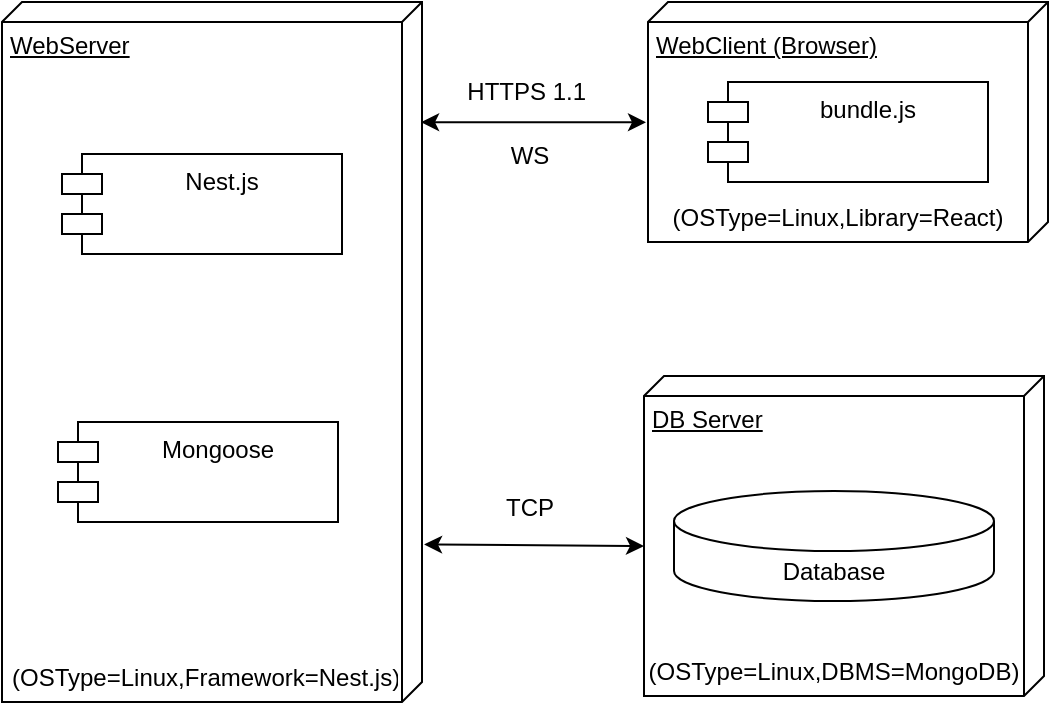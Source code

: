 <mxfile version="24.4.13" type="device" pages="7">
  <diagram name="Развертывания" id="zbx2GcKLtXs4oYEVn3EA">
    <mxGraphModel dx="822" dy="572" grid="0" gridSize="10" guides="1" tooltips="1" connect="1" arrows="1" fold="1" page="1" pageScale="1" pageWidth="827" pageHeight="1169" math="0" shadow="0">
      <root>
        <mxCell id="0" />
        <mxCell id="1" parent="0" />
        <mxCell id="3Rcljeo7bTvNAtQNGWG2-1" value="WebClient (Browser)" style="verticalAlign=top;align=left;spacingTop=8;spacingLeft=2;spacingRight=12;shape=cube;size=10;direction=south;fontStyle=4;html=1;whiteSpace=wrap;" parent="1" vertex="1">
          <mxGeometry x="409" y="78" width="200" height="120" as="geometry" />
        </mxCell>
        <mxCell id="3Rcljeo7bTvNAtQNGWG2-2" value="bundle.js" style="shape=module;align=left;spacingLeft=20;align=center;verticalAlign=top;whiteSpace=wrap;html=1;" parent="1" vertex="1">
          <mxGeometry x="439" y="118" width="140" height="50" as="geometry" />
        </mxCell>
        <mxCell id="3Rcljeo7bTvNAtQNGWG2-4" value="(OSType=Linux,Library=React)" style="text;strokeColor=none;fillColor=none;align=center;verticalAlign=top;spacingLeft=4;spacingRight=4;overflow=hidden;rotatable=0;points=[[0,0.5],[1,0.5]];portConstraint=eastwest;whiteSpace=wrap;html=1;" parent="1" vertex="1">
          <mxGeometry x="409" y="172" width="190" height="26" as="geometry" />
        </mxCell>
        <mxCell id="3Rcljeo7bTvNAtQNGWG2-5" value="WebServer" style="verticalAlign=top;align=left;spacingTop=8;spacingLeft=2;spacingRight=12;shape=cube;size=10;direction=south;fontStyle=4;html=1;whiteSpace=wrap;" parent="1" vertex="1">
          <mxGeometry x="86" y="78" width="210" height="350" as="geometry" />
        </mxCell>
        <mxCell id="3Rcljeo7bTvNAtQNGWG2-7" value="(OSType=Linux,Framework=Nest.js)" style="text;strokeColor=none;fillColor=none;align=center;verticalAlign=top;spacingLeft=4;spacingRight=4;overflow=hidden;rotatable=0;points=[[0,0.5],[1,0.5]];portConstraint=eastwest;whiteSpace=wrap;html=1;" parent="1" vertex="1">
          <mxGeometry x="86" y="402" width="203" height="26" as="geometry" />
        </mxCell>
        <mxCell id="3Rcljeo7bTvNAtQNGWG2-9" value="DB Server&lt;span style=&quot;white-space: pre;&quot;&gt;&#x9;&lt;/span&gt;" style="verticalAlign=top;align=left;spacingTop=8;spacingLeft=2;spacingRight=12;shape=cube;size=10;direction=south;fontStyle=4;html=1;whiteSpace=wrap;" parent="1" vertex="1">
          <mxGeometry x="407" y="265" width="200" height="160" as="geometry" />
        </mxCell>
        <mxCell id="3Rcljeo7bTvNAtQNGWG2-11" value="(OSType=Linux,DBMS=MongoDB)" style="text;strokeColor=none;fillColor=none;align=center;verticalAlign=top;spacingLeft=4;spacingRight=4;overflow=hidden;rotatable=0;points=[[0,0.5],[1,0.5]];portConstraint=eastwest;whiteSpace=wrap;html=1;" parent="1" vertex="1">
          <mxGeometry x="397" y="399" width="210" height="26" as="geometry" />
        </mxCell>
        <mxCell id="3Rcljeo7bTvNAtQNGWG2-13" value="Database" style="shape=cylinder3;whiteSpace=wrap;html=1;boundedLbl=1;backgroundOutline=1;size=15;" parent="1" vertex="1">
          <mxGeometry x="422" y="322.5" width="160" height="55" as="geometry" />
        </mxCell>
        <mxCell id="3Rcljeo7bTvNAtQNGWG2-17" value="HTTPS 1.1&amp;nbsp;" style="text;strokeColor=none;fillColor=none;align=center;verticalAlign=top;spacingLeft=4;spacingRight=4;overflow=hidden;rotatable=0;points=[[0,0.5],[1,0.5]];portConstraint=eastwest;whiteSpace=wrap;html=1;" parent="1" vertex="1">
          <mxGeometry x="280" y="109" width="140" height="26" as="geometry" />
        </mxCell>
        <mxCell id="3Rcljeo7bTvNAtQNGWG2-18" value="TCP" style="text;strokeColor=none;fillColor=none;align=center;verticalAlign=top;spacingLeft=4;spacingRight=4;overflow=hidden;rotatable=0;points=[[0,0.5],[1,0.5]];portConstraint=eastwest;whiteSpace=wrap;html=1;" parent="1" vertex="1">
          <mxGeometry x="280" y="317" width="140" height="26" as="geometry" />
        </mxCell>
        <mxCell id="2eNvBFCcLTC__rvVOUhq-3" value="Nest.js" style="shape=module;align=left;spacingLeft=20;align=center;verticalAlign=top;whiteSpace=wrap;html=1;" parent="1" vertex="1">
          <mxGeometry x="116" y="154" width="140" height="50" as="geometry" />
        </mxCell>
        <mxCell id="z4ZKiX4vswqvLc74OhSH-2" value="Mongoose" style="shape=module;align=left;spacingLeft=20;align=center;verticalAlign=top;whiteSpace=wrap;html=1;" parent="1" vertex="1">
          <mxGeometry x="114" y="288" width="140" height="50" as="geometry" />
        </mxCell>
        <mxCell id="s_u01Ixiek1-EOladDlU-1" value="WS" style="text;strokeColor=none;fillColor=none;align=center;verticalAlign=top;spacingLeft=4;spacingRight=4;overflow=hidden;rotatable=0;points=[[0,0.5],[1,0.5]];portConstraint=eastwest;whiteSpace=wrap;html=1;" parent="1" vertex="1">
          <mxGeometry x="280" y="141" width="140" height="26" as="geometry" />
        </mxCell>
        <mxCell id="fCSzJscqS7liGMnCEMKh-1" value="" style="endArrow=classic;html=1;rounded=0;exitX=0.775;exitY=-0.005;exitDx=0;exitDy=0;exitPerimeter=0;entryX=0;entryY=0;entryDx=85;entryDy=200;entryPerimeter=0;startArrow=classic;startFill=1;endFill=1;" edge="1" parent="1" source="3Rcljeo7bTvNAtQNGWG2-5" target="3Rcljeo7bTvNAtQNGWG2-9">
          <mxGeometry width="50" height="50" relative="1" as="geometry">
            <mxPoint x="343" y="379" as="sourcePoint" />
            <mxPoint x="393" y="329" as="targetPoint" />
          </mxGeometry>
        </mxCell>
        <mxCell id="fCSzJscqS7liGMnCEMKh-2" value="" style="endArrow=classic;html=1;rounded=0;exitX=0.111;exitY=-0.111;exitDx=0;exitDy=0;exitPerimeter=0;entryX=0.501;entryY=1.005;entryDx=0;entryDy=0;entryPerimeter=0;startArrow=classic;startFill=1;endFill=1;" edge="1" parent="1" source="s_u01Ixiek1-EOladDlU-1" target="3Rcljeo7bTvNAtQNGWG2-1">
          <mxGeometry width="50" height="50" relative="1" as="geometry">
            <mxPoint x="336" y="188" as="sourcePoint" />
            <mxPoint x="386" y="138" as="targetPoint" />
          </mxGeometry>
        </mxCell>
      </root>
    </mxGraphModel>
  </diagram>
  <diagram id="5y-6Liaz1025JyDQJ5T1" name="БД">
    <mxGraphModel dx="378" dy="3058" grid="1" gridSize="10" guides="1" tooltips="1" connect="1" arrows="1" fold="1" page="1" pageScale="1" pageWidth="850" pageHeight="1100" math="0" shadow="0">
      <root>
        <mxCell id="0" />
        <mxCell id="1" parent="0" />
        <mxCell id="WXsLsYNulkNqcor8jC9N-1" value="" style="shape=table;startSize=0;container=1;collapsible=0;childLayout=tableLayout;" parent="1" vertex="1">
          <mxGeometry x="2150" y="-1856.5" width="250" height="236.5" as="geometry" />
        </mxCell>
        <mxCell id="WXsLsYNulkNqcor8jC9N-2" value="" style="shape=tableRow;horizontal=0;startSize=0;swimlaneHead=0;swimlaneBody=0;strokeColor=inherit;top=0;left=0;bottom=0;right=0;collapsible=0;dropTarget=0;fillColor=none;points=[[0,0.5],[1,0.5]];portConstraint=eastwest;" parent="WXsLsYNulkNqcor8jC9N-1" vertex="1">
          <mxGeometry width="250" height="63" as="geometry" />
        </mxCell>
        <mxCell id="WXsLsYNulkNqcor8jC9N-3" value="&lt;font face=&quot;Times New Roman&quot; style=&quot;font-size: 14px;&quot;&gt;ChatsStore&lt;/font&gt;" style="shape=partialRectangle;html=1;whiteSpace=wrap;connectable=0;strokeColor=inherit;overflow=hidden;fillColor=none;top=0;left=0;bottom=0;right=0;pointerEvents=1;" parent="WXsLsYNulkNqcor8jC9N-2" vertex="1">
          <mxGeometry width="250" height="63" as="geometry">
            <mxRectangle width="250" height="63" as="alternateBounds" />
          </mxGeometry>
        </mxCell>
        <mxCell id="WXsLsYNulkNqcor8jC9N-4" value="" style="shape=tableRow;horizontal=0;startSize=0;swimlaneHead=0;swimlaneBody=0;strokeColor=inherit;top=0;left=0;bottom=0;right=0;collapsible=0;dropTarget=0;fillColor=none;points=[[0,0.5],[1,0.5]];portConstraint=eastwest;" parent="WXsLsYNulkNqcor8jC9N-1" vertex="1">
          <mxGeometry y="63" width="250" height="174" as="geometry" />
        </mxCell>
        <mxCell id="WXsLsYNulkNqcor8jC9N-5" value="&lt;blockquote style=&quot;margin: 0px 0px 0px 40px; border: none; padding: 0px; font-size: 14px;&quot;&gt;&lt;div&gt;&lt;font face=&quot;Times New Roman&quot;&gt;{&lt;/font&gt;&lt;/div&gt;&lt;div&gt;&lt;font face=&quot;Y-Q66v2oYfCct8fZWHVj&quot;&gt;&lt;span style=&quot;white-space: pre;&quot;&gt;&#x9;&lt;/span&gt;_id: &amp;lt;ObjectId&amp;gt;,&lt;/font&gt;&lt;/div&gt;&lt;div&gt;&lt;span style=&quot;&quot;&gt;&lt;font face=&quot;Y-Q66v2oYfCct8fZWHVj&quot;&gt;&lt;span style=&quot;&quot;&gt;&lt;span style=&quot;white-space: pre;&quot;&gt;&amp;nbsp;&amp;nbsp;&amp;nbsp;&amp;nbsp;&lt;span style=&quot;white-space: pre;&quot;&gt;&#x9;&lt;/span&gt;&lt;/span&gt;&lt;/span&gt;participants: &amp;lt;Array&amp;gt;,&lt;/font&gt;&lt;/span&gt;&lt;/div&gt;&lt;div&gt;&lt;span style=&quot;&quot;&gt;&lt;font face=&quot;Y-Q66v2oYfCct8fZWHVj&quot;&gt;&lt;span style=&quot;&quot;&gt;&lt;span style=&quot;white-space: pre;&quot;&gt;&amp;nbsp;&amp;nbsp;&amp;nbsp;&amp;nbsp;&lt;span style=&quot;white-space: pre;&quot;&gt;&#x9;&lt;/span&gt;messages&lt;/span&gt;&lt;/span&gt;: &amp;lt;Array&amp;gt; {&lt;/font&gt;&lt;/span&gt;&lt;/div&gt;&lt;div&gt;&lt;span style=&quot;&quot;&gt;&lt;font face=&quot;Y-Q66v2oYfCct8fZWHVj&quot;&gt;&lt;span style=&quot;white-space: pre;&quot;&gt;&#x9;&lt;/span&gt;&lt;span style=&quot;white-space: pre;&quot;&gt;&#x9;&lt;/span&gt;ownerId: &amp;lt;ObjectId&amp;gt;,&lt;br&gt;&lt;/font&gt;&lt;/span&gt;&lt;/div&gt;&lt;div&gt;&lt;span style=&quot;&quot;&gt;&lt;font face=&quot;Y-Q66v2oYfCct8fZWHVj&quot;&gt;&lt;span style=&quot;white-space: pre;&quot;&gt;&#x9;&lt;/span&gt;&lt;span style=&quot;white-space: pre;&quot;&gt;&#x9;&lt;/span&gt;text: &amp;lt;String&amp;gt;,&lt;br&gt;&lt;/font&gt;&lt;/span&gt;&lt;/div&gt;&lt;div&gt;&lt;span style=&quot;&quot;&gt;&lt;font face=&quot;Y-Q66v2oYfCct8fZWHVj&quot;&gt;&lt;span style=&quot;white-space: pre;&quot;&gt;&#x9;&lt;/span&gt;&lt;span style=&quot;white-space: pre;&quot;&gt;&#x9;&lt;/span&gt;date: &amp;lt;Date&amp;gt;,&lt;/font&gt;&lt;/span&gt;&lt;/div&gt;&lt;div&gt;&lt;span style=&quot;&quot;&gt;&lt;font face=&quot;Y-Q66v2oYfCct8fZWHVj&quot;&gt;&lt;span style=&quot;white-space: pre;&quot;&gt;&#x9;&lt;/span&gt;&lt;span style=&quot;white-space: pre;&quot;&gt;&#x9;&lt;/span&gt;}&lt;/font&gt;&lt;/span&gt;&lt;/div&gt;&lt;div style=&quot;&quot;&gt;&lt;span style=&quot;background-color: initial;&quot;&gt;&lt;font face=&quot;Y-Q66v2oYfCct8fZWHVj&quot;&gt;}&lt;/font&gt;&lt;/span&gt;&lt;/div&gt;&lt;/blockquote&gt;&lt;div&gt;&lt;span style=&quot;&quot;&gt;&lt;/span&gt;&lt;/div&gt;" style="shape=partialRectangle;html=1;whiteSpace=wrap;connectable=0;strokeColor=inherit;overflow=hidden;fillColor=none;top=0;left=0;bottom=0;right=0;pointerEvents=1;align=left;" parent="WXsLsYNulkNqcor8jC9N-4" vertex="1">
          <mxGeometry width="250" height="174" as="geometry">
            <mxRectangle width="250" height="174" as="alternateBounds" />
          </mxGeometry>
        </mxCell>
        <mxCell id="WXsLsYNulkNqcor8jC9N-6" value="" style="shape=table;startSize=0;container=1;collapsible=0;childLayout=tableLayout;" parent="1" vertex="1">
          <mxGeometry x="1410" y="-1840" width="250" height="370" as="geometry" />
        </mxCell>
        <mxCell id="WXsLsYNulkNqcor8jC9N-7" value="" style="shape=tableRow;horizontal=0;startSize=0;swimlaneHead=0;swimlaneBody=0;strokeColor=inherit;top=0;left=0;bottom=0;right=0;collapsible=0;dropTarget=0;fillColor=none;points=[[0,0.5],[1,0.5]];portConstraint=eastwest;" parent="WXsLsYNulkNqcor8jC9N-6" vertex="1">
          <mxGeometry width="250" height="63" as="geometry" />
        </mxCell>
        <mxCell id="WXsLsYNulkNqcor8jC9N-8" value="&lt;font face=&quot;Times New Roman&quot; style=&quot;font-size: 14px;&quot;&gt;TasksStore&lt;/font&gt;" style="shape=partialRectangle;html=1;whiteSpace=wrap;connectable=0;strokeColor=inherit;overflow=hidden;fillColor=none;top=0;left=0;bottom=0;right=0;pointerEvents=1;" parent="WXsLsYNulkNqcor8jC9N-7" vertex="1">
          <mxGeometry width="250" height="63" as="geometry">
            <mxRectangle width="250" height="63" as="alternateBounds" />
          </mxGeometry>
        </mxCell>
        <mxCell id="WXsLsYNulkNqcor8jC9N-9" value="" style="shape=tableRow;horizontal=0;startSize=0;swimlaneHead=0;swimlaneBody=0;strokeColor=inherit;top=0;left=0;bottom=0;right=0;collapsible=0;dropTarget=0;fillColor=none;points=[[0,0.5],[1,0.5]];portConstraint=eastwest;" parent="WXsLsYNulkNqcor8jC9N-6" vertex="1">
          <mxGeometry y="63" width="250" height="307" as="geometry" />
        </mxCell>
        <mxCell id="WXsLsYNulkNqcor8jC9N-10" value="&lt;blockquote style=&quot;margin: 0px 0px 0px 40px; border: none; padding: 0px; font-size: 14px;&quot;&gt;&lt;div&gt;&lt;font face=&quot;Times New Roman&quot;&gt;{&lt;/font&gt;&lt;/div&gt;&lt;div&gt;&lt;font face=&quot;Times New Roman&quot;&gt;&amp;nbsp; &amp;nbsp; _id: &amp;lt;ObjectId&amp;gt;,&lt;/font&gt;&lt;/div&gt;&lt;div&gt;&lt;span style=&quot;&quot;&gt;&lt;font face=&quot;Times New Roman&quot;&gt;&lt;span style=&quot;&quot;&gt;&amp;nbsp;&amp;nbsp;&amp;nbsp;&amp;nbsp;&lt;/span&gt;name: &amp;lt;String&amp;gt;,&lt;/font&gt;&lt;/span&gt;&lt;/div&gt;&lt;div&gt;&lt;span style=&quot;&quot;&gt;&lt;font face=&quot;Times New Roman&quot;&gt;&lt;span style=&quot;&quot;&gt;&amp;nbsp;&amp;nbsp;&amp;nbsp;&amp;nbsp;&lt;/span&gt;description: &amp;lt;String&amp;gt;,&lt;/font&gt;&lt;/span&gt;&lt;/div&gt;&lt;div&gt;&lt;span style=&quot;&quot;&gt;&lt;font face=&quot;Times New Roman&quot;&gt;&lt;span style=&quot;&quot;&gt;&amp;nbsp;&amp;nbsp;&amp;nbsp;&amp;nbsp;&lt;/span&gt;price: &amp;lt;Float&amp;gt;,&lt;/font&gt;&lt;/span&gt;&lt;/div&gt;&lt;div&gt;&lt;span style=&quot;&quot;&gt;&lt;font face=&quot;Times New Roman&quot;&gt;&lt;span style=&quot;&quot;&gt;&amp;nbsp;&amp;nbsp;&amp;nbsp;&amp;nbsp;&lt;/span&gt;startDate: &amp;lt;Date&amp;gt;,&lt;/font&gt;&lt;/span&gt;&lt;/div&gt;&lt;div&gt;&lt;span style=&quot;&quot;&gt;&lt;font face=&quot;Times New Roman&quot;&gt;&lt;span style=&quot;&quot;&gt;&amp;nbsp;&amp;nbsp;&amp;nbsp;&amp;nbsp;&lt;/span&gt;endDate: &amp;lt;Date&amp;gt;,&lt;/font&gt;&lt;/span&gt;&lt;/div&gt;&lt;div&gt;&lt;span style=&quot;&quot;&gt;&lt;font face=&quot;Times New Roman&quot;&gt;&lt;span style=&quot;&quot;&gt;&amp;nbsp;&amp;nbsp;&amp;nbsp;&amp;nbsp;&lt;/span&gt;status: &amp;lt;String&amp;gt;,&lt;/font&gt;&lt;/span&gt;&lt;/div&gt;&lt;div&gt;&lt;span style=&quot;&quot;&gt;&lt;font face=&quot;Times New Roman&quot;&gt;&lt;span style=&quot;&quot;&gt;&amp;nbsp;&amp;nbsp;&amp;nbsp;&amp;nbsp;creatorId&lt;/span&gt;: &amp;lt;ObjectId&amp;gt;,&lt;/font&gt;&lt;/span&gt;&lt;/div&gt;&lt;div&gt;&lt;span style=&quot;&quot;&gt;&lt;font face=&quot;Times New Roman&quot;&gt;&amp;nbsp; &amp;nbsp; clientId: &amp;lt;ObjectId&amp;gt;,&lt;/font&gt;&lt;/span&gt;&lt;/div&gt;&lt;div&gt;&lt;font face=&quot;Times New Roman&quot;&gt;&lt;span style=&quot;&quot;&gt;&lt;span style=&quot;&quot;&gt;&amp;nbsp;&amp;nbsp;&amp;nbsp;&amp;nbsp;developerId&lt;/span&gt;: &amp;lt;&lt;/span&gt;ObjectId&lt;span style=&quot;&quot;&gt;&amp;gt;,&lt;/span&gt;&lt;/font&gt;&lt;/div&gt;&lt;div&gt;&lt;font face=&quot;Times New Roman&quot;&gt;&amp;nbsp;&amp;nbsp;&amp;nbsp;&amp;nbsp;comments: &amp;lt;Array&amp;gt; {&lt;br&gt;&lt;/font&gt;&lt;/div&gt;&lt;div&gt;&lt;font face=&quot;Times New Roman&quot;&gt;&lt;span style=&quot;white-space: pre;&quot;&gt;&#x9;&lt;/span&gt;ownerId: &amp;lt;ObjectId&amp;gt;,&lt;br&gt;&lt;/font&gt;&lt;/div&gt;&lt;div&gt;&lt;font face=&quot;Times New Roman&quot;&gt;&lt;span style=&quot;white-space: pre;&quot;&gt;&#x9;&lt;/span&gt;text: &amp;lt;String&amp;gt;,&lt;br&gt;&lt;/font&gt;&lt;/div&gt;&lt;div&gt;&lt;font face=&quot;Times New Roman&quot;&gt;&lt;span style=&quot;white-space: pre;&quot;&gt;&#x9;&lt;/span&gt;date: &amp;lt;Date&amp;gt;&lt;br&gt;&lt;/font&gt;&lt;/div&gt;&lt;div&gt;&lt;font face=&quot;Times New Roman&quot;&gt;&lt;span style=&quot;white-space: pre;&quot;&gt;&#x9;&lt;/span&gt;}&lt;/font&gt;&lt;/div&gt;&lt;div&gt;&lt;font face=&quot;Times New Roman&quot;&gt;}&lt;/font&gt;&lt;/div&gt;&lt;/blockquote&gt;" style="shape=partialRectangle;html=1;whiteSpace=wrap;connectable=0;strokeColor=inherit;overflow=hidden;fillColor=none;top=0;left=0;bottom=0;right=0;pointerEvents=1;align=left;" parent="WXsLsYNulkNqcor8jC9N-9" vertex="1">
          <mxGeometry width="250" height="307" as="geometry">
            <mxRectangle width="250" height="307" as="alternateBounds" />
          </mxGeometry>
        </mxCell>
        <mxCell id="WXsLsYNulkNqcor8jC9N-16" value="" style="edgeStyle=elbowEdgeStyle;fontSize=12;html=1;endArrow=ERone;startArrow=ERzeroToMany;rounded=0;exitX=1;exitY=0.5;exitDx=0;exitDy=0;jumpStyle=arc;startFill=0;endFill=0;entryX=-0.003;entryY=0.205;entryDx=0;entryDy=0;entryPerimeter=0;" parent="1" source="WXsLsYNulkNqcor8jC9N-9" target="WXsLsYNulkNqcor8jC9N-23" edge="1">
          <mxGeometry width="100" height="100" relative="1" as="geometry">
            <mxPoint x="1651.001" y="-1251.996" as="sourcePoint" />
            <mxPoint x="1740" y="-1820" as="targetPoint" />
          </mxGeometry>
        </mxCell>
        <mxCell id="WXsLsYNulkNqcor8jC9N-17" value="creatorId: _id" style="edgeLabel;html=1;align=center;verticalAlign=middle;resizable=0;points=[];" parent="WXsLsYNulkNqcor8jC9N-16" connectable="0" vertex="1">
          <mxGeometry relative="1" as="geometry">
            <mxPoint as="offset" />
          </mxGeometry>
        </mxCell>
        <mxCell id="WXsLsYNulkNqcor8jC9N-18" value="" style="edgeStyle=elbowEdgeStyle;fontSize=12;html=1;endArrow=ERzeroToMany;endFill=1;startArrow=ERmany;rounded=0;exitX=0.996;exitY=0.198;exitDx=0;exitDy=0;exitPerimeter=0;startFill=0;entryX=-0.002;entryY=0.306;entryDx=0;entryDy=0;entryPerimeter=0;" parent="1" source="WXsLsYNulkNqcor8jC9N-23" target="WXsLsYNulkNqcor8jC9N-4" edge="1">
          <mxGeometry width="100" height="100" relative="1" as="geometry">
            <mxPoint x="2035.996" y="-1678" as="sourcePoint" />
            <mxPoint x="2148" y="-1741" as="targetPoint" />
          </mxGeometry>
        </mxCell>
        <mxCell id="WXsLsYNulkNqcor8jC9N-19" value="_id: participants" style="edgeLabel;html=1;align=center;verticalAlign=middle;resizable=0;points=[];" parent="WXsLsYNulkNqcor8jC9N-18" connectable="0" vertex="1">
          <mxGeometry relative="1" as="geometry">
            <mxPoint as="offset" />
          </mxGeometry>
        </mxCell>
        <mxCell id="WXsLsYNulkNqcor8jC9N-20" value="" style="shape=table;startSize=0;container=1;collapsible=0;childLayout=tableLayout;" parent="1" vertex="1">
          <mxGeometry x="1746" y="-1917" width="250" height="237" as="geometry" />
        </mxCell>
        <mxCell id="WXsLsYNulkNqcor8jC9N-21" value="" style="shape=tableRow;horizontal=0;startSize=0;swimlaneHead=0;swimlaneBody=0;strokeColor=inherit;top=0;left=0;bottom=0;right=0;collapsible=0;dropTarget=0;fillColor=none;points=[[0,0.5],[1,0.5]];portConstraint=eastwest;" parent="WXsLsYNulkNqcor8jC9N-20" vertex="1">
          <mxGeometry width="250" height="63" as="geometry" />
        </mxCell>
        <mxCell id="WXsLsYNulkNqcor8jC9N-22" value="&lt;font face=&quot;Times New Roman&quot; style=&quot;font-size: 14px;&quot;&gt;UsersStore&lt;/font&gt;" style="shape=partialRectangle;html=1;whiteSpace=wrap;connectable=0;strokeColor=inherit;overflow=hidden;fillColor=none;top=0;left=0;bottom=0;right=0;pointerEvents=1;" parent="WXsLsYNulkNqcor8jC9N-21" vertex="1">
          <mxGeometry width="250" height="63" as="geometry">
            <mxRectangle width="250" height="63" as="alternateBounds" />
          </mxGeometry>
        </mxCell>
        <mxCell id="WXsLsYNulkNqcor8jC9N-23" value="" style="shape=tableRow;horizontal=0;startSize=0;swimlaneHead=0;swimlaneBody=0;strokeColor=inherit;top=0;left=0;bottom=0;right=0;collapsible=0;dropTarget=0;fillColor=none;points=[[0,0.5],[1,0.5]];portConstraint=eastwest;" parent="WXsLsYNulkNqcor8jC9N-20" vertex="1">
          <mxGeometry y="63" width="250" height="174" as="geometry" />
        </mxCell>
        <mxCell id="WXsLsYNulkNqcor8jC9N-24" value="&lt;blockquote style=&quot;margin: 0px 0px 0px 40px; border: none; padding: 0px; font-size: 14px;&quot;&gt;&lt;div&gt;&lt;font face=&quot;Times New Roman&quot;&gt;{&lt;/font&gt;&lt;/div&gt;&lt;blockquote style=&quot;margin: 0 0 0 40px; border: none; padding: 0px;&quot;&gt;&lt;div&gt;&lt;font face=&quot;E1ct5EVytm3DCiqQkAVY&quot;&gt;&amp;nbsp; &amp;nbsp; _id: &amp;lt;ObjectId&amp;gt;,&lt;/font&gt;&lt;/div&gt;&lt;/blockquote&gt;&lt;blockquote style=&quot;margin: 0 0 0 40px; border: none; padding: 0px;&quot;&gt;&lt;div&gt;&lt;span style=&quot;&quot;&gt;&lt;font face=&quot;E1ct5EVytm3DCiqQkAVY&quot;&gt;&lt;span style=&quot;&quot;&gt;&lt;span style=&quot;&quot;&gt;&amp;nbsp;&amp;nbsp;&amp;nbsp;&amp;nbsp;&lt;/span&gt;&lt;/span&gt;nickname: &amp;lt;String&amp;gt;,&lt;/font&gt;&lt;/span&gt;&lt;/div&gt;&lt;/blockquote&gt;&lt;blockquote style=&quot;margin: 0 0 0 40px; border: none; padding: 0px;&quot;&gt;&lt;div&gt;&lt;span style=&quot;&quot;&gt;&lt;font face=&quot;E1ct5EVytm3DCiqQkAVY&quot;&gt;&lt;span style=&quot;&quot;&gt;&lt;span style=&quot;&quot;&gt;&amp;nbsp;&amp;nbsp;&amp;nbsp;&amp;nbsp;&lt;/span&gt;&lt;/span&gt;passwordHash: &amp;lt;String&amp;gt;,&lt;/font&gt;&lt;/span&gt;&lt;/div&gt;&lt;/blockquote&gt;&lt;blockquote style=&quot;margin: 0 0 0 40px; border: none; padding: 0px;&quot;&gt;&lt;div&gt;&lt;span style=&quot;&quot;&gt;&lt;font face=&quot;E1ct5EVytm3DCiqQkAVY&quot;&gt;&lt;span style=&quot;&quot;&gt;&lt;span style=&quot;&quot;&gt;&amp;nbsp;&amp;nbsp;&amp;nbsp;&amp;nbsp;&lt;/span&gt;&lt;/span&gt;email: &amp;lt;String&amp;gt;,&amp;nbsp;&lt;/font&gt;&lt;/span&gt;&lt;/div&gt;&lt;/blockquote&gt;&lt;blockquote style=&quot;margin: 0 0 0 40px; border: none; padding: 0px;&quot;&gt;&lt;div&gt;&lt;font face=&quot;E1ct5EVytm3DCiqQkAVY&quot;&gt;&amp;nbsp; &amp;nbsp; role:&amp;nbsp;&lt;span style=&quot;&quot;&gt;&lt;/span&gt;&lt;span style=&quot;border-color: var(--border-color);&quot;&gt;&amp;lt;String&amp;gt;,&lt;/span&gt;&lt;/font&gt;&lt;/div&gt;&lt;div&gt;&lt;span style=&quot;background-color: initial;&quot;&gt;&lt;font face=&quot;E1ct5EVytm3DCiqQkAVY&quot;&gt;&amp;nbsp; &amp;nbsp; isBlocked: &amp;lt;Boolean&amp;gt;,&lt;/font&gt;&lt;/span&gt;&lt;/div&gt;&lt;div&gt;&lt;span style=&quot;background-color: initial;&quot;&gt;&lt;font face=&quot;E1ct5EVytm3DCiqQkAVY&quot;&gt;&amp;nbsp; &amp;nbsp; isDeleted: &amp;lt;Boolean&amp;gt;&amp;nbsp; &amp;nbsp;&lt;/font&gt;&lt;/span&gt;&lt;/div&gt;&lt;/blockquote&gt;&lt;div&gt;&lt;font face=&quot;E1ct5EVytm3DCiqQkAVY&quot;&gt;}&lt;/font&gt;&lt;/div&gt;&lt;/blockquote&gt;" style="shape=partialRectangle;html=1;whiteSpace=wrap;connectable=0;strokeColor=inherit;overflow=hidden;fillColor=none;top=0;left=0;bottom=0;right=0;pointerEvents=1;align=left;" parent="WXsLsYNulkNqcor8jC9N-23" vertex="1">
          <mxGeometry width="250" height="174" as="geometry">
            <mxRectangle width="250" height="174" as="alternateBounds" />
          </mxGeometry>
        </mxCell>
      </root>
    </mxGraphModel>
  </diagram>
  <diagram id="-gYblALi-_rndPRkZ_sJ" name="БД_Шиман">
    <mxGraphModel dx="1984" dy="1892" grid="1" gridSize="10" guides="1" tooltips="1" connect="1" arrows="1" fold="1" page="1" pageScale="1" pageWidth="850" pageHeight="1100" math="0" shadow="0">
      <root>
        <mxCell id="0" />
        <mxCell id="1" parent="0" />
        <mxCell id="rmKSvP5k-Ys3Q0ljVzUR-5" value="tasksStore" style="shape=table;startSize=30;container=1;collapsible=1;childLayout=tableLayout;fixedRows=1;rowLines=0;fontStyle=0;align=center;resizeLast=1;html=1;fontFamily=Times New Roman;fontSize=14;" vertex="1" parent="1">
          <mxGeometry x="100" y="180" width="180" height="360" as="geometry" />
        </mxCell>
        <mxCell id="rmKSvP5k-Ys3Q0ljVzUR-6" value="" style="shape=tableRow;horizontal=0;startSize=0;swimlaneHead=0;swimlaneBody=0;fillColor=none;collapsible=0;dropTarget=0;points=[[0,0.5],[1,0.5]];portConstraint=eastwest;top=0;left=0;right=0;bottom=1;fontFamily=Times New Roman;fontSize=14;fontStyle=0" vertex="1" parent="rmKSvP5k-Ys3Q0ljVzUR-5">
          <mxGeometry y="30" width="180" height="30" as="geometry" />
        </mxCell>
        <mxCell id="rmKSvP5k-Ys3Q0ljVzUR-7" value="ID" style="shape=partialRectangle;connectable=0;fillColor=none;top=0;left=0;bottom=0;right=0;fontStyle=0;overflow=hidden;whiteSpace=wrap;html=1;fontFamily=Times New Roman;fontSize=14;" vertex="1" parent="rmKSvP5k-Ys3Q0ljVzUR-6">
          <mxGeometry width="30" height="30" as="geometry">
            <mxRectangle width="30" height="30" as="alternateBounds" />
          </mxGeometry>
        </mxCell>
        <mxCell id="rmKSvP5k-Ys3Q0ljVzUR-8" value="_id" style="shape=partialRectangle;connectable=0;fillColor=none;top=0;left=0;bottom=0;right=0;align=left;spacingLeft=6;fontStyle=0;overflow=hidden;whiteSpace=wrap;html=1;fontFamily=Times New Roman;fontSize=14;" vertex="1" parent="rmKSvP5k-Ys3Q0ljVzUR-6">
          <mxGeometry x="30" width="150" height="30" as="geometry">
            <mxRectangle width="150" height="30" as="alternateBounds" />
          </mxGeometry>
        </mxCell>
        <mxCell id="rmKSvP5k-Ys3Q0ljVzUR-9" value="" style="shape=tableRow;horizontal=0;startSize=0;swimlaneHead=0;swimlaneBody=0;fillColor=none;collapsible=0;dropTarget=0;points=[[0,0.5],[1,0.5]];portConstraint=eastwest;top=0;left=0;right=0;bottom=0;fontFamily=Times New Roman;fontSize=14;fontStyle=0" vertex="1" parent="rmKSvP5k-Ys3Q0ljVzUR-5">
          <mxGeometry y="60" width="180" height="30" as="geometry" />
        </mxCell>
        <mxCell id="rmKSvP5k-Ys3Q0ljVzUR-10" value="" style="shape=partialRectangle;connectable=0;fillColor=none;top=0;left=0;bottom=0;right=0;editable=1;overflow=hidden;whiteSpace=wrap;html=1;fontFamily=Times New Roman;fontSize=14;fontStyle=0" vertex="1" parent="rmKSvP5k-Ys3Q0ljVzUR-9">
          <mxGeometry width="30" height="30" as="geometry">
            <mxRectangle width="30" height="30" as="alternateBounds" />
          </mxGeometry>
        </mxCell>
        <mxCell id="rmKSvP5k-Ys3Q0ljVzUR-11" value="name" style="shape=partialRectangle;connectable=0;fillColor=none;top=0;left=0;bottom=0;right=0;align=left;spacingLeft=6;overflow=hidden;whiteSpace=wrap;html=1;fontFamily=Times New Roman;fontSize=14;fontStyle=0" vertex="1" parent="rmKSvP5k-Ys3Q0ljVzUR-9">
          <mxGeometry x="30" width="150" height="30" as="geometry">
            <mxRectangle width="150" height="30" as="alternateBounds" />
          </mxGeometry>
        </mxCell>
        <mxCell id="rmKSvP5k-Ys3Q0ljVzUR-12" value="" style="shape=tableRow;horizontal=0;startSize=0;swimlaneHead=0;swimlaneBody=0;fillColor=none;collapsible=0;dropTarget=0;points=[[0,0.5],[1,0.5]];portConstraint=eastwest;top=0;left=0;right=0;bottom=0;fontFamily=Times New Roman;fontSize=14;fontStyle=0" vertex="1" parent="rmKSvP5k-Ys3Q0ljVzUR-5">
          <mxGeometry y="90" width="180" height="30" as="geometry" />
        </mxCell>
        <mxCell id="rmKSvP5k-Ys3Q0ljVzUR-13" value="" style="shape=partialRectangle;connectable=0;fillColor=none;top=0;left=0;bottom=0;right=0;editable=1;overflow=hidden;whiteSpace=wrap;html=1;fontFamily=Times New Roman;fontSize=14;fontStyle=0" vertex="1" parent="rmKSvP5k-Ys3Q0ljVzUR-12">
          <mxGeometry width="30" height="30" as="geometry">
            <mxRectangle width="30" height="30" as="alternateBounds" />
          </mxGeometry>
        </mxCell>
        <mxCell id="rmKSvP5k-Ys3Q0ljVzUR-14" value="description" style="shape=partialRectangle;connectable=0;fillColor=none;top=0;left=0;bottom=0;right=0;align=left;spacingLeft=6;overflow=hidden;whiteSpace=wrap;html=1;fontFamily=Times New Roman;fontSize=14;fontStyle=0" vertex="1" parent="rmKSvP5k-Ys3Q0ljVzUR-12">
          <mxGeometry x="30" width="150" height="30" as="geometry">
            <mxRectangle width="150" height="30" as="alternateBounds" />
          </mxGeometry>
        </mxCell>
        <mxCell id="rmKSvP5k-Ys3Q0ljVzUR-15" value="" style="shape=tableRow;horizontal=0;startSize=0;swimlaneHead=0;swimlaneBody=0;fillColor=none;collapsible=0;dropTarget=0;points=[[0,0.5],[1,0.5]];portConstraint=eastwest;top=0;left=0;right=0;bottom=0;fontFamily=Times New Roman;fontSize=14;fontStyle=0" vertex="1" parent="rmKSvP5k-Ys3Q0ljVzUR-5">
          <mxGeometry y="120" width="180" height="30" as="geometry" />
        </mxCell>
        <mxCell id="rmKSvP5k-Ys3Q0ljVzUR-16" value="" style="shape=partialRectangle;connectable=0;fillColor=none;top=0;left=0;bottom=0;right=0;editable=1;overflow=hidden;whiteSpace=wrap;html=1;fontFamily=Times New Roman;fontSize=14;fontStyle=0" vertex="1" parent="rmKSvP5k-Ys3Q0ljVzUR-15">
          <mxGeometry width="30" height="30" as="geometry">
            <mxRectangle width="30" height="30" as="alternateBounds" />
          </mxGeometry>
        </mxCell>
        <mxCell id="rmKSvP5k-Ys3Q0ljVzUR-17" value="price" style="shape=partialRectangle;connectable=0;fillColor=none;top=0;left=0;bottom=0;right=0;align=left;spacingLeft=6;overflow=hidden;whiteSpace=wrap;html=1;fontFamily=Times New Roman;fontSize=14;fontStyle=0" vertex="1" parent="rmKSvP5k-Ys3Q0ljVzUR-15">
          <mxGeometry x="30" width="150" height="30" as="geometry">
            <mxRectangle width="150" height="30" as="alternateBounds" />
          </mxGeometry>
        </mxCell>
        <mxCell id="LkYJWY0TaXxMPMDDvy7E-1" value="" style="shape=tableRow;horizontal=0;startSize=0;swimlaneHead=0;swimlaneBody=0;fillColor=none;collapsible=0;dropTarget=0;points=[[0,0.5],[1,0.5]];portConstraint=eastwest;top=0;left=0;right=0;bottom=0;fontFamily=Times New Roman;fontSize=14;fontStyle=0" vertex="1" parent="rmKSvP5k-Ys3Q0ljVzUR-5">
          <mxGeometry y="150" width="180" height="30" as="geometry" />
        </mxCell>
        <mxCell id="LkYJWY0TaXxMPMDDvy7E-2" value="" style="shape=partialRectangle;connectable=0;fillColor=none;top=0;left=0;bottom=0;right=0;editable=1;overflow=hidden;whiteSpace=wrap;html=1;fontFamily=Times New Roman;fontSize=14;fontStyle=0" vertex="1" parent="LkYJWY0TaXxMPMDDvy7E-1">
          <mxGeometry width="30" height="30" as="geometry">
            <mxRectangle width="30" height="30" as="alternateBounds" />
          </mxGeometry>
        </mxCell>
        <mxCell id="LkYJWY0TaXxMPMDDvy7E-3" value="startDate" style="shape=partialRectangle;connectable=0;fillColor=none;top=0;left=0;bottom=0;right=0;align=left;spacingLeft=6;overflow=hidden;whiteSpace=wrap;html=1;fontFamily=Times New Roman;fontSize=14;fontStyle=0" vertex="1" parent="LkYJWY0TaXxMPMDDvy7E-1">
          <mxGeometry x="30" width="150" height="30" as="geometry">
            <mxRectangle width="150" height="30" as="alternateBounds" />
          </mxGeometry>
        </mxCell>
        <mxCell id="LkYJWY0TaXxMPMDDvy7E-4" value="" style="shape=tableRow;horizontal=0;startSize=0;swimlaneHead=0;swimlaneBody=0;fillColor=none;collapsible=0;dropTarget=0;points=[[0,0.5],[1,0.5]];portConstraint=eastwest;top=0;left=0;right=0;bottom=0;fontFamily=Times New Roman;fontSize=14;fontStyle=0" vertex="1" parent="rmKSvP5k-Ys3Q0ljVzUR-5">
          <mxGeometry y="180" width="180" height="30" as="geometry" />
        </mxCell>
        <mxCell id="LkYJWY0TaXxMPMDDvy7E-5" value="" style="shape=partialRectangle;connectable=0;fillColor=none;top=0;left=0;bottom=0;right=0;editable=1;overflow=hidden;whiteSpace=wrap;html=1;fontFamily=Times New Roman;fontSize=14;fontStyle=0" vertex="1" parent="LkYJWY0TaXxMPMDDvy7E-4">
          <mxGeometry width="30" height="30" as="geometry">
            <mxRectangle width="30" height="30" as="alternateBounds" />
          </mxGeometry>
        </mxCell>
        <mxCell id="LkYJWY0TaXxMPMDDvy7E-6" value="endDate" style="shape=partialRectangle;connectable=0;fillColor=none;top=0;left=0;bottom=0;right=0;align=left;spacingLeft=6;overflow=hidden;whiteSpace=wrap;html=1;fontFamily=Times New Roman;fontSize=14;fontStyle=0" vertex="1" parent="LkYJWY0TaXxMPMDDvy7E-4">
          <mxGeometry x="30" width="150" height="30" as="geometry">
            <mxRectangle width="150" height="30" as="alternateBounds" />
          </mxGeometry>
        </mxCell>
        <mxCell id="LkYJWY0TaXxMPMDDvy7E-7" value="" style="shape=tableRow;horizontal=0;startSize=0;swimlaneHead=0;swimlaneBody=0;fillColor=none;collapsible=0;dropTarget=0;points=[[0,0.5],[1,0.5]];portConstraint=eastwest;top=0;left=0;right=0;bottom=0;fontFamily=Times New Roman;fontSize=14;fontStyle=0" vertex="1" parent="rmKSvP5k-Ys3Q0ljVzUR-5">
          <mxGeometry y="210" width="180" height="30" as="geometry" />
        </mxCell>
        <mxCell id="LkYJWY0TaXxMPMDDvy7E-8" value="" style="shape=partialRectangle;connectable=0;fillColor=none;top=0;left=0;bottom=0;right=0;editable=1;overflow=hidden;whiteSpace=wrap;html=1;fontFamily=Times New Roman;fontSize=14;fontStyle=0" vertex="1" parent="LkYJWY0TaXxMPMDDvy7E-7">
          <mxGeometry width="30" height="30" as="geometry">
            <mxRectangle width="30" height="30" as="alternateBounds" />
          </mxGeometry>
        </mxCell>
        <mxCell id="LkYJWY0TaXxMPMDDvy7E-9" value="status" style="shape=partialRectangle;connectable=0;fillColor=none;top=0;left=0;bottom=0;right=0;align=left;spacingLeft=6;overflow=hidden;whiteSpace=wrap;html=1;fontFamily=Times New Roman;fontSize=14;fontStyle=0" vertex="1" parent="LkYJWY0TaXxMPMDDvy7E-7">
          <mxGeometry x="30" width="150" height="30" as="geometry">
            <mxRectangle width="150" height="30" as="alternateBounds" />
          </mxGeometry>
        </mxCell>
        <mxCell id="4MBhseNnGPX4lvEOylo3-1" value="" style="shape=tableRow;horizontal=0;startSize=0;swimlaneHead=0;swimlaneBody=0;fillColor=none;collapsible=0;dropTarget=0;points=[[0,0.5],[1,0.5]];portConstraint=eastwest;top=0;left=0;right=0;bottom=0;fontFamily=Times New Roman;fontSize=14;fontStyle=0" vertex="1" parent="rmKSvP5k-Ys3Q0ljVzUR-5">
          <mxGeometry y="240" width="180" height="30" as="geometry" />
        </mxCell>
        <mxCell id="4MBhseNnGPX4lvEOylo3-2" value="" style="shape=partialRectangle;connectable=0;fillColor=none;top=0;left=0;bottom=0;right=0;editable=1;overflow=hidden;whiteSpace=wrap;html=1;fontFamily=Times New Roman;fontSize=14;fontStyle=0" vertex="1" parent="4MBhseNnGPX4lvEOylo3-1">
          <mxGeometry width="30" height="30" as="geometry">
            <mxRectangle width="30" height="30" as="alternateBounds" />
          </mxGeometry>
        </mxCell>
        <mxCell id="4MBhseNnGPX4lvEOylo3-3" value="creatorId" style="shape=partialRectangle;connectable=0;fillColor=none;top=0;left=0;bottom=0;right=0;align=left;spacingLeft=6;overflow=hidden;whiteSpace=wrap;html=1;fontFamily=Times New Roman;fontSize=14;fontStyle=0" vertex="1" parent="4MBhseNnGPX4lvEOylo3-1">
          <mxGeometry x="30" width="150" height="30" as="geometry">
            <mxRectangle width="150" height="30" as="alternateBounds" />
          </mxGeometry>
        </mxCell>
        <mxCell id="4MBhseNnGPX4lvEOylo3-4" value="" style="shape=tableRow;horizontal=0;startSize=0;swimlaneHead=0;swimlaneBody=0;fillColor=none;collapsible=0;dropTarget=0;points=[[0,0.5],[1,0.5]];portConstraint=eastwest;top=0;left=0;right=0;bottom=0;fontFamily=Times New Roman;fontSize=14;fontStyle=0" vertex="1" parent="rmKSvP5k-Ys3Q0ljVzUR-5">
          <mxGeometry y="270" width="180" height="30" as="geometry" />
        </mxCell>
        <mxCell id="4MBhseNnGPX4lvEOylo3-5" value="" style="shape=partialRectangle;connectable=0;fillColor=none;top=0;left=0;bottom=0;right=0;editable=1;overflow=hidden;whiteSpace=wrap;html=1;fontFamily=Times New Roman;fontSize=14;fontStyle=0" vertex="1" parent="4MBhseNnGPX4lvEOylo3-4">
          <mxGeometry width="30" height="30" as="geometry">
            <mxRectangle width="30" height="30" as="alternateBounds" />
          </mxGeometry>
        </mxCell>
        <mxCell id="4MBhseNnGPX4lvEOylo3-6" value="clientId" style="shape=partialRectangle;connectable=0;fillColor=none;top=0;left=0;bottom=0;right=0;align=left;spacingLeft=6;overflow=hidden;whiteSpace=wrap;html=1;fontFamily=Times New Roman;fontSize=14;fontStyle=0" vertex="1" parent="4MBhseNnGPX4lvEOylo3-4">
          <mxGeometry x="30" width="150" height="30" as="geometry">
            <mxRectangle width="150" height="30" as="alternateBounds" />
          </mxGeometry>
        </mxCell>
        <mxCell id="H6OFGjr7IBvXIQs-OEsI-1" value="" style="shape=tableRow;horizontal=0;startSize=0;swimlaneHead=0;swimlaneBody=0;fillColor=none;collapsible=0;dropTarget=0;points=[[0,0.5],[1,0.5]];portConstraint=eastwest;top=0;left=0;right=0;bottom=0;fontFamily=Times New Roman;fontSize=14;fontStyle=0" vertex="1" parent="rmKSvP5k-Ys3Q0ljVzUR-5">
          <mxGeometry y="300" width="180" height="30" as="geometry" />
        </mxCell>
        <mxCell id="H6OFGjr7IBvXIQs-OEsI-2" value="" style="shape=partialRectangle;connectable=0;fillColor=none;top=0;left=0;bottom=0;right=0;editable=1;overflow=hidden;whiteSpace=wrap;html=1;fontFamily=Times New Roman;fontSize=14;fontStyle=0" vertex="1" parent="H6OFGjr7IBvXIQs-OEsI-1">
          <mxGeometry width="30" height="30" as="geometry">
            <mxRectangle width="30" height="30" as="alternateBounds" />
          </mxGeometry>
        </mxCell>
        <mxCell id="H6OFGjr7IBvXIQs-OEsI-3" value="developerId" style="shape=partialRectangle;connectable=0;fillColor=none;top=0;left=0;bottom=0;right=0;align=left;spacingLeft=6;overflow=hidden;whiteSpace=wrap;html=1;fontFamily=Times New Roman;fontSize=14;fontStyle=0" vertex="1" parent="H6OFGjr7IBvXIQs-OEsI-1">
          <mxGeometry x="30" width="150" height="30" as="geometry">
            <mxRectangle width="150" height="30" as="alternateBounds" />
          </mxGeometry>
        </mxCell>
        <mxCell id="n36kCDcw_x28ZTysXkYE-1" value="" style="shape=tableRow;horizontal=0;startSize=0;swimlaneHead=0;swimlaneBody=0;fillColor=none;collapsible=0;dropTarget=0;points=[[0,0.5],[1,0.5]];portConstraint=eastwest;top=0;left=0;right=0;bottom=0;fontFamily=Times New Roman;fontSize=14;fontStyle=0" vertex="1" parent="rmKSvP5k-Ys3Q0ljVzUR-5">
          <mxGeometry y="330" width="180" height="30" as="geometry" />
        </mxCell>
        <mxCell id="n36kCDcw_x28ZTysXkYE-2" value="" style="shape=partialRectangle;connectable=0;fillColor=none;top=0;left=0;bottom=0;right=0;editable=1;overflow=hidden;whiteSpace=wrap;html=1;fontFamily=Times New Roman;fontSize=14;fontStyle=0" vertex="1" parent="n36kCDcw_x28ZTysXkYE-1">
          <mxGeometry width="30" height="30" as="geometry">
            <mxRectangle width="30" height="30" as="alternateBounds" />
          </mxGeometry>
        </mxCell>
        <mxCell id="n36kCDcw_x28ZTysXkYE-3" value="comments" style="shape=partialRectangle;connectable=0;fillColor=none;top=0;left=0;bottom=0;right=0;align=left;spacingLeft=6;overflow=hidden;whiteSpace=wrap;html=1;fontFamily=Times New Roman;fontSize=14;fontStyle=0" vertex="1" parent="n36kCDcw_x28ZTysXkYE-1">
          <mxGeometry x="30" width="150" height="30" as="geometry">
            <mxRectangle width="150" height="30" as="alternateBounds" />
          </mxGeometry>
        </mxCell>
        <mxCell id="KoLicS7k4GWfAx3k8Lbf-1" value="usersStore" style="shape=table;startSize=30;container=1;collapsible=1;childLayout=tableLayout;fixedRows=1;rowLines=0;fontStyle=0;align=center;resizeLast=1;html=1;fontFamily=Times New Roman;fontSize=14;" vertex="1" parent="1">
          <mxGeometry x="420" y="110" width="180" height="240" as="geometry" />
        </mxCell>
        <mxCell id="KoLicS7k4GWfAx3k8Lbf-2" value="" style="shape=tableRow;horizontal=0;startSize=0;swimlaneHead=0;swimlaneBody=0;fillColor=none;collapsible=0;dropTarget=0;points=[[0,0.5],[1,0.5]];portConstraint=eastwest;top=0;left=0;right=0;bottom=1;fontFamily=Times New Roman;fontSize=14;fontStyle=0" vertex="1" parent="KoLicS7k4GWfAx3k8Lbf-1">
          <mxGeometry y="30" width="180" height="30" as="geometry" />
        </mxCell>
        <mxCell id="KoLicS7k4GWfAx3k8Lbf-3" value="ID" style="shape=partialRectangle;connectable=0;fillColor=none;top=0;left=0;bottom=0;right=0;fontStyle=0;overflow=hidden;whiteSpace=wrap;html=1;fontFamily=Times New Roman;fontSize=14;" vertex="1" parent="KoLicS7k4GWfAx3k8Lbf-2">
          <mxGeometry width="30" height="30" as="geometry">
            <mxRectangle width="30" height="30" as="alternateBounds" />
          </mxGeometry>
        </mxCell>
        <mxCell id="KoLicS7k4GWfAx3k8Lbf-4" value="_id" style="shape=partialRectangle;connectable=0;fillColor=none;top=0;left=0;bottom=0;right=0;align=left;spacingLeft=6;fontStyle=0;overflow=hidden;whiteSpace=wrap;html=1;fontFamily=Times New Roman;fontSize=14;" vertex="1" parent="KoLicS7k4GWfAx3k8Lbf-2">
          <mxGeometry x="30" width="150" height="30" as="geometry">
            <mxRectangle width="150" height="30" as="alternateBounds" />
          </mxGeometry>
        </mxCell>
        <mxCell id="KoLicS7k4GWfAx3k8Lbf-5" value="" style="shape=tableRow;horizontal=0;startSize=0;swimlaneHead=0;swimlaneBody=0;fillColor=none;collapsible=0;dropTarget=0;points=[[0,0.5],[1,0.5]];portConstraint=eastwest;top=0;left=0;right=0;bottom=0;fontFamily=Times New Roman;fontSize=14;fontStyle=0" vertex="1" parent="KoLicS7k4GWfAx3k8Lbf-1">
          <mxGeometry y="60" width="180" height="30" as="geometry" />
        </mxCell>
        <mxCell id="KoLicS7k4GWfAx3k8Lbf-6" value="" style="shape=partialRectangle;connectable=0;fillColor=none;top=0;left=0;bottom=0;right=0;editable=1;overflow=hidden;whiteSpace=wrap;html=1;fontFamily=Times New Roman;fontSize=14;fontStyle=0" vertex="1" parent="KoLicS7k4GWfAx3k8Lbf-5">
          <mxGeometry width="30" height="30" as="geometry">
            <mxRectangle width="30" height="30" as="alternateBounds" />
          </mxGeometry>
        </mxCell>
        <mxCell id="KoLicS7k4GWfAx3k8Lbf-7" value="nickname" style="shape=partialRectangle;connectable=0;fillColor=none;top=0;left=0;bottom=0;right=0;align=left;spacingLeft=6;overflow=hidden;whiteSpace=wrap;html=1;fontFamily=Times New Roman;fontSize=14;fontStyle=0" vertex="1" parent="KoLicS7k4GWfAx3k8Lbf-5">
          <mxGeometry x="30" width="150" height="30" as="geometry">
            <mxRectangle width="150" height="30" as="alternateBounds" />
          </mxGeometry>
        </mxCell>
        <mxCell id="KoLicS7k4GWfAx3k8Lbf-8" value="" style="shape=tableRow;horizontal=0;startSize=0;swimlaneHead=0;swimlaneBody=0;fillColor=none;collapsible=0;dropTarget=0;points=[[0,0.5],[1,0.5]];portConstraint=eastwest;top=0;left=0;right=0;bottom=0;fontFamily=Times New Roman;fontSize=14;fontStyle=0" vertex="1" parent="KoLicS7k4GWfAx3k8Lbf-1">
          <mxGeometry y="90" width="180" height="30" as="geometry" />
        </mxCell>
        <mxCell id="KoLicS7k4GWfAx3k8Lbf-9" value="" style="shape=partialRectangle;connectable=0;fillColor=none;top=0;left=0;bottom=0;right=0;editable=1;overflow=hidden;whiteSpace=wrap;html=1;fontFamily=Times New Roman;fontSize=14;fontStyle=0" vertex="1" parent="KoLicS7k4GWfAx3k8Lbf-8">
          <mxGeometry width="30" height="30" as="geometry">
            <mxRectangle width="30" height="30" as="alternateBounds" />
          </mxGeometry>
        </mxCell>
        <mxCell id="KoLicS7k4GWfAx3k8Lbf-10" value="passwordHash" style="shape=partialRectangle;connectable=0;fillColor=none;top=0;left=0;bottom=0;right=0;align=left;spacingLeft=6;overflow=hidden;whiteSpace=wrap;html=1;fontFamily=Times New Roman;fontSize=14;fontStyle=0" vertex="1" parent="KoLicS7k4GWfAx3k8Lbf-8">
          <mxGeometry x="30" width="150" height="30" as="geometry">
            <mxRectangle width="150" height="30" as="alternateBounds" />
          </mxGeometry>
        </mxCell>
        <mxCell id="KoLicS7k4GWfAx3k8Lbf-11" value="" style="shape=tableRow;horizontal=0;startSize=0;swimlaneHead=0;swimlaneBody=0;fillColor=none;collapsible=0;dropTarget=0;points=[[0,0.5],[1,0.5]];portConstraint=eastwest;top=0;left=0;right=0;bottom=0;fontFamily=Times New Roman;fontSize=14;fontStyle=0" vertex="1" parent="KoLicS7k4GWfAx3k8Lbf-1">
          <mxGeometry y="120" width="180" height="30" as="geometry" />
        </mxCell>
        <mxCell id="KoLicS7k4GWfAx3k8Lbf-12" value="" style="shape=partialRectangle;connectable=0;fillColor=none;top=0;left=0;bottom=0;right=0;editable=1;overflow=hidden;whiteSpace=wrap;html=1;fontFamily=Times New Roman;fontSize=14;fontStyle=0" vertex="1" parent="KoLicS7k4GWfAx3k8Lbf-11">
          <mxGeometry width="30" height="30" as="geometry">
            <mxRectangle width="30" height="30" as="alternateBounds" />
          </mxGeometry>
        </mxCell>
        <mxCell id="KoLicS7k4GWfAx3k8Lbf-13" value="email" style="shape=partialRectangle;connectable=0;fillColor=none;top=0;left=0;bottom=0;right=0;align=left;spacingLeft=6;overflow=hidden;whiteSpace=wrap;html=1;fontFamily=Times New Roman;fontSize=14;fontStyle=0" vertex="1" parent="KoLicS7k4GWfAx3k8Lbf-11">
          <mxGeometry x="30" width="150" height="30" as="geometry">
            <mxRectangle width="150" height="30" as="alternateBounds" />
          </mxGeometry>
        </mxCell>
        <mxCell id="KoLicS7k4GWfAx3k8Lbf-14" value="" style="shape=tableRow;horizontal=0;startSize=0;swimlaneHead=0;swimlaneBody=0;fillColor=none;collapsible=0;dropTarget=0;points=[[0,0.5],[1,0.5]];portConstraint=eastwest;top=0;left=0;right=0;bottom=0;fontFamily=Times New Roman;fontSize=14;fontStyle=0" vertex="1" parent="KoLicS7k4GWfAx3k8Lbf-1">
          <mxGeometry y="150" width="180" height="30" as="geometry" />
        </mxCell>
        <mxCell id="KoLicS7k4GWfAx3k8Lbf-15" value="" style="shape=partialRectangle;connectable=0;fillColor=none;top=0;left=0;bottom=0;right=0;editable=1;overflow=hidden;whiteSpace=wrap;html=1;fontFamily=Times New Roman;fontSize=14;fontStyle=0" vertex="1" parent="KoLicS7k4GWfAx3k8Lbf-14">
          <mxGeometry width="30" height="30" as="geometry">
            <mxRectangle width="30" height="30" as="alternateBounds" />
          </mxGeometry>
        </mxCell>
        <mxCell id="KoLicS7k4GWfAx3k8Lbf-16" value="role" style="shape=partialRectangle;connectable=0;fillColor=none;top=0;left=0;bottom=0;right=0;align=left;spacingLeft=6;overflow=hidden;whiteSpace=wrap;html=1;fontFamily=Times New Roman;fontSize=14;fontStyle=0" vertex="1" parent="KoLicS7k4GWfAx3k8Lbf-14">
          <mxGeometry x="30" width="150" height="30" as="geometry">
            <mxRectangle width="150" height="30" as="alternateBounds" />
          </mxGeometry>
        </mxCell>
        <mxCell id="KoLicS7k4GWfAx3k8Lbf-17" value="" style="shape=tableRow;horizontal=0;startSize=0;swimlaneHead=0;swimlaneBody=0;fillColor=none;collapsible=0;dropTarget=0;points=[[0,0.5],[1,0.5]];portConstraint=eastwest;top=0;left=0;right=0;bottom=0;fontFamily=Times New Roman;fontSize=14;fontStyle=0" vertex="1" parent="KoLicS7k4GWfAx3k8Lbf-1">
          <mxGeometry y="180" width="180" height="30" as="geometry" />
        </mxCell>
        <mxCell id="KoLicS7k4GWfAx3k8Lbf-18" value="" style="shape=partialRectangle;connectable=0;fillColor=none;top=0;left=0;bottom=0;right=0;editable=1;overflow=hidden;whiteSpace=wrap;html=1;fontFamily=Times New Roman;fontSize=14;fontStyle=0" vertex="1" parent="KoLicS7k4GWfAx3k8Lbf-17">
          <mxGeometry width="30" height="30" as="geometry">
            <mxRectangle width="30" height="30" as="alternateBounds" />
          </mxGeometry>
        </mxCell>
        <mxCell id="KoLicS7k4GWfAx3k8Lbf-19" value="isBlocked" style="shape=partialRectangle;connectable=0;fillColor=none;top=0;left=0;bottom=0;right=0;align=left;spacingLeft=6;overflow=hidden;whiteSpace=wrap;html=1;fontFamily=Times New Roman;fontSize=14;fontStyle=0" vertex="1" parent="KoLicS7k4GWfAx3k8Lbf-17">
          <mxGeometry x="30" width="150" height="30" as="geometry">
            <mxRectangle width="150" height="30" as="alternateBounds" />
          </mxGeometry>
        </mxCell>
        <mxCell id="KoLicS7k4GWfAx3k8Lbf-20" value="" style="shape=tableRow;horizontal=0;startSize=0;swimlaneHead=0;swimlaneBody=0;fillColor=none;collapsible=0;dropTarget=0;points=[[0,0.5],[1,0.5]];portConstraint=eastwest;top=0;left=0;right=0;bottom=0;fontFamily=Times New Roman;fontSize=14;fontStyle=0" vertex="1" parent="KoLicS7k4GWfAx3k8Lbf-1">
          <mxGeometry y="210" width="180" height="30" as="geometry" />
        </mxCell>
        <mxCell id="KoLicS7k4GWfAx3k8Lbf-21" value="" style="shape=partialRectangle;connectable=0;fillColor=none;top=0;left=0;bottom=0;right=0;editable=1;overflow=hidden;whiteSpace=wrap;html=1;fontFamily=Times New Roman;fontSize=14;fontStyle=0" vertex="1" parent="KoLicS7k4GWfAx3k8Lbf-20">
          <mxGeometry width="30" height="30" as="geometry">
            <mxRectangle width="30" height="30" as="alternateBounds" />
          </mxGeometry>
        </mxCell>
        <mxCell id="KoLicS7k4GWfAx3k8Lbf-22" value="isDeleted" style="shape=partialRectangle;connectable=0;fillColor=none;top=0;left=0;bottom=0;right=0;align=left;spacingLeft=6;overflow=hidden;whiteSpace=wrap;html=1;fontFamily=Times New Roman;fontSize=14;fontStyle=0" vertex="1" parent="KoLicS7k4GWfAx3k8Lbf-20">
          <mxGeometry x="30" width="150" height="30" as="geometry">
            <mxRectangle width="150" height="30" as="alternateBounds" />
          </mxGeometry>
        </mxCell>
        <mxCell id="hsXRC5YjAZG-w-CVNlbS-1" value="chatsStore" style="shape=table;startSize=30;container=1;collapsible=1;childLayout=tableLayout;fixedRows=1;rowLines=0;fontStyle=0;align=center;resizeLast=1;html=1;fontFamily=Times New Roman;fontSize=14;" vertex="1" parent="1">
          <mxGeometry x="680" y="300" width="180" height="120" as="geometry" />
        </mxCell>
        <mxCell id="hsXRC5YjAZG-w-CVNlbS-2" value="" style="shape=tableRow;horizontal=0;startSize=0;swimlaneHead=0;swimlaneBody=0;fillColor=none;collapsible=0;dropTarget=0;points=[[0,0.5],[1,0.5]];portConstraint=eastwest;top=0;left=0;right=0;bottom=1;fontFamily=Times New Roman;fontSize=14;fontStyle=0" vertex="1" parent="hsXRC5YjAZG-w-CVNlbS-1">
          <mxGeometry y="30" width="180" height="30" as="geometry" />
        </mxCell>
        <mxCell id="hsXRC5YjAZG-w-CVNlbS-3" value="ID" style="shape=partialRectangle;connectable=0;fillColor=none;top=0;left=0;bottom=0;right=0;fontStyle=0;overflow=hidden;whiteSpace=wrap;html=1;fontFamily=Times New Roman;fontSize=14;" vertex="1" parent="hsXRC5YjAZG-w-CVNlbS-2">
          <mxGeometry width="30" height="30" as="geometry">
            <mxRectangle width="30" height="30" as="alternateBounds" />
          </mxGeometry>
        </mxCell>
        <mxCell id="hsXRC5YjAZG-w-CVNlbS-4" value="_id" style="shape=partialRectangle;connectable=0;fillColor=none;top=0;left=0;bottom=0;right=0;align=left;spacingLeft=6;fontStyle=0;overflow=hidden;whiteSpace=wrap;html=1;fontFamily=Times New Roman;fontSize=14;" vertex="1" parent="hsXRC5YjAZG-w-CVNlbS-2">
          <mxGeometry x="30" width="150" height="30" as="geometry">
            <mxRectangle width="150" height="30" as="alternateBounds" />
          </mxGeometry>
        </mxCell>
        <mxCell id="hsXRC5YjAZG-w-CVNlbS-5" value="" style="shape=tableRow;horizontal=0;startSize=0;swimlaneHead=0;swimlaneBody=0;fillColor=none;collapsible=0;dropTarget=0;points=[[0,0.5],[1,0.5]];portConstraint=eastwest;top=0;left=0;right=0;bottom=0;fontFamily=Times New Roman;fontSize=14;fontStyle=0" vertex="1" parent="hsXRC5YjAZG-w-CVNlbS-1">
          <mxGeometry y="60" width="180" height="30" as="geometry" />
        </mxCell>
        <mxCell id="hsXRC5YjAZG-w-CVNlbS-6" value="" style="shape=partialRectangle;connectable=0;fillColor=none;top=0;left=0;bottom=0;right=0;editable=1;overflow=hidden;whiteSpace=wrap;html=1;fontFamily=Times New Roman;fontSize=14;fontStyle=0" vertex="1" parent="hsXRC5YjAZG-w-CVNlbS-5">
          <mxGeometry width="30" height="30" as="geometry">
            <mxRectangle width="30" height="30" as="alternateBounds" />
          </mxGeometry>
        </mxCell>
        <mxCell id="hsXRC5YjAZG-w-CVNlbS-7" value="participants" style="shape=partialRectangle;connectable=0;fillColor=none;top=0;left=0;bottom=0;right=0;align=left;spacingLeft=6;overflow=hidden;whiteSpace=wrap;html=1;fontFamily=Times New Roman;fontSize=14;fontStyle=0" vertex="1" parent="hsXRC5YjAZG-w-CVNlbS-5">
          <mxGeometry x="30" width="150" height="30" as="geometry">
            <mxRectangle width="150" height="30" as="alternateBounds" />
          </mxGeometry>
        </mxCell>
        <mxCell id="vU7GChRoaMgrxACSiavi-1" value="" style="shape=tableRow;horizontal=0;startSize=0;swimlaneHead=0;swimlaneBody=0;fillColor=none;collapsible=0;dropTarget=0;points=[[0,0.5],[1,0.5]];portConstraint=eastwest;top=0;left=0;right=0;bottom=0;fontFamily=Times New Roman;fontSize=14;fontStyle=0" vertex="1" parent="hsXRC5YjAZG-w-CVNlbS-1">
          <mxGeometry y="90" width="180" height="30" as="geometry" />
        </mxCell>
        <mxCell id="vU7GChRoaMgrxACSiavi-2" value="" style="shape=partialRectangle;connectable=0;fillColor=none;top=0;left=0;bottom=0;right=0;editable=1;overflow=hidden;whiteSpace=wrap;html=1;fontFamily=Times New Roman;fontSize=14;fontStyle=0" vertex="1" parent="vU7GChRoaMgrxACSiavi-1">
          <mxGeometry width="30" height="30" as="geometry">
            <mxRectangle width="30" height="30" as="alternateBounds" />
          </mxGeometry>
        </mxCell>
        <mxCell id="vU7GChRoaMgrxACSiavi-3" value="messages" style="shape=partialRectangle;connectable=0;fillColor=none;top=0;left=0;bottom=0;right=0;align=left;spacingLeft=6;overflow=hidden;whiteSpace=wrap;html=1;fontFamily=Times New Roman;fontSize=14;fontStyle=0" vertex="1" parent="vU7GChRoaMgrxACSiavi-1">
          <mxGeometry x="30" width="150" height="30" as="geometry">
            <mxRectangle width="150" height="30" as="alternateBounds" />
          </mxGeometry>
        </mxCell>
        <mxCell id="o0qMv4MZaApS9uB1BtEa-1" value="messagesStore" style="shape=table;startSize=30;container=1;collapsible=1;childLayout=tableLayout;fixedRows=1;rowLines=0;fontStyle=0;align=center;resizeLast=1;html=1;fontFamily=Times New Roman;fontSize=14;" vertex="1" parent="1">
          <mxGeometry x="920" y="450" width="180" height="150" as="geometry" />
        </mxCell>
        <mxCell id="o0qMv4MZaApS9uB1BtEa-2" value="" style="shape=tableRow;horizontal=0;startSize=0;swimlaneHead=0;swimlaneBody=0;fillColor=none;collapsible=0;dropTarget=0;points=[[0,0.5],[1,0.5]];portConstraint=eastwest;top=0;left=0;right=0;bottom=1;fontFamily=Times New Roman;fontSize=14;fontStyle=0" vertex="1" parent="o0qMv4MZaApS9uB1BtEa-1">
          <mxGeometry y="30" width="180" height="30" as="geometry" />
        </mxCell>
        <mxCell id="o0qMv4MZaApS9uB1BtEa-3" value="ID" style="shape=partialRectangle;connectable=0;fillColor=none;top=0;left=0;bottom=0;right=0;fontStyle=0;overflow=hidden;whiteSpace=wrap;html=1;fontFamily=Times New Roman;fontSize=14;" vertex="1" parent="o0qMv4MZaApS9uB1BtEa-2">
          <mxGeometry width="30" height="30" as="geometry">
            <mxRectangle width="30" height="30" as="alternateBounds" />
          </mxGeometry>
        </mxCell>
        <mxCell id="o0qMv4MZaApS9uB1BtEa-4" value="_id" style="shape=partialRectangle;connectable=0;fillColor=none;top=0;left=0;bottom=0;right=0;align=left;spacingLeft=6;fontStyle=0;overflow=hidden;whiteSpace=wrap;html=1;fontFamily=Times New Roman;fontSize=14;" vertex="1" parent="o0qMv4MZaApS9uB1BtEa-2">
          <mxGeometry x="30" width="150" height="30" as="geometry">
            <mxRectangle width="150" height="30" as="alternateBounds" />
          </mxGeometry>
        </mxCell>
        <mxCell id="o0qMv4MZaApS9uB1BtEa-5" value="" style="shape=tableRow;horizontal=0;startSize=0;swimlaneHead=0;swimlaneBody=0;fillColor=none;collapsible=0;dropTarget=0;points=[[0,0.5],[1,0.5]];portConstraint=eastwest;top=0;left=0;right=0;bottom=0;fontFamily=Times New Roman;fontSize=14;fontStyle=0" vertex="1" parent="o0qMv4MZaApS9uB1BtEa-1">
          <mxGeometry y="60" width="180" height="30" as="geometry" />
        </mxCell>
        <mxCell id="o0qMv4MZaApS9uB1BtEa-6" value="" style="shape=partialRectangle;connectable=0;fillColor=none;top=0;left=0;bottom=0;right=0;editable=1;overflow=hidden;whiteSpace=wrap;html=1;fontFamily=Times New Roman;fontSize=14;fontStyle=0" vertex="1" parent="o0qMv4MZaApS9uB1BtEa-5">
          <mxGeometry width="30" height="30" as="geometry">
            <mxRectangle width="30" height="30" as="alternateBounds" />
          </mxGeometry>
        </mxCell>
        <mxCell id="o0qMv4MZaApS9uB1BtEa-7" value="ownerId" style="shape=partialRectangle;connectable=0;fillColor=none;top=0;left=0;bottom=0;right=0;align=left;spacingLeft=6;overflow=hidden;whiteSpace=wrap;html=1;fontFamily=Times New Roman;fontSize=14;fontStyle=0" vertex="1" parent="o0qMv4MZaApS9uB1BtEa-5">
          <mxGeometry x="30" width="150" height="30" as="geometry">
            <mxRectangle width="150" height="30" as="alternateBounds" />
          </mxGeometry>
        </mxCell>
        <mxCell id="zRU4jXk1O37fBh803uio-1" value="" style="shape=tableRow;horizontal=0;startSize=0;swimlaneHead=0;swimlaneBody=0;fillColor=none;collapsible=0;dropTarget=0;points=[[0,0.5],[1,0.5]];portConstraint=eastwest;top=0;left=0;right=0;bottom=0;fontFamily=Times New Roman;fontSize=14;fontStyle=0" vertex="1" parent="o0qMv4MZaApS9uB1BtEa-1">
          <mxGeometry y="90" width="180" height="30" as="geometry" />
        </mxCell>
        <mxCell id="zRU4jXk1O37fBh803uio-2" value="" style="shape=partialRectangle;connectable=0;fillColor=none;top=0;left=0;bottom=0;right=0;editable=1;overflow=hidden;whiteSpace=wrap;html=1;fontFamily=Times New Roman;fontSize=14;fontStyle=0" vertex="1" parent="zRU4jXk1O37fBh803uio-1">
          <mxGeometry width="30" height="30" as="geometry">
            <mxRectangle width="30" height="30" as="alternateBounds" />
          </mxGeometry>
        </mxCell>
        <mxCell id="zRU4jXk1O37fBh803uio-3" value="text" style="shape=partialRectangle;connectable=0;fillColor=none;top=0;left=0;bottom=0;right=0;align=left;spacingLeft=6;overflow=hidden;whiteSpace=wrap;html=1;fontFamily=Times New Roman;fontSize=14;fontStyle=0" vertex="1" parent="zRU4jXk1O37fBh803uio-1">
          <mxGeometry x="30" width="150" height="30" as="geometry">
            <mxRectangle width="150" height="30" as="alternateBounds" />
          </mxGeometry>
        </mxCell>
        <mxCell id="zRU4jXk1O37fBh803uio-4" value="" style="shape=tableRow;horizontal=0;startSize=0;swimlaneHead=0;swimlaneBody=0;fillColor=none;collapsible=0;dropTarget=0;points=[[0,0.5],[1,0.5]];portConstraint=eastwest;top=0;left=0;right=0;bottom=0;fontFamily=Times New Roman;fontSize=14;fontStyle=0" vertex="1" parent="o0qMv4MZaApS9uB1BtEa-1">
          <mxGeometry y="120" width="180" height="30" as="geometry" />
        </mxCell>
        <mxCell id="zRU4jXk1O37fBh803uio-5" value="" style="shape=partialRectangle;connectable=0;fillColor=none;top=0;left=0;bottom=0;right=0;editable=1;overflow=hidden;whiteSpace=wrap;html=1;fontFamily=Times New Roman;fontSize=14;fontStyle=0" vertex="1" parent="zRU4jXk1O37fBh803uio-4">
          <mxGeometry width="30" height="30" as="geometry">
            <mxRectangle width="30" height="30" as="alternateBounds" />
          </mxGeometry>
        </mxCell>
        <mxCell id="zRU4jXk1O37fBh803uio-6" value="date" style="shape=partialRectangle;connectable=0;fillColor=none;top=0;left=0;bottom=0;right=0;align=left;spacingLeft=6;overflow=hidden;whiteSpace=wrap;html=1;fontFamily=Times New Roman;fontSize=14;fontStyle=0" vertex="1" parent="zRU4jXk1O37fBh803uio-4">
          <mxGeometry x="30" width="150" height="30" as="geometry">
            <mxRectangle width="150" height="30" as="alternateBounds" />
          </mxGeometry>
        </mxCell>
        <mxCell id="dJJvqDJ-QR43xzlwRl2V-1" value="commentsStore" style="shape=table;startSize=30;container=1;collapsible=1;childLayout=tableLayout;fixedRows=1;rowLines=0;fontStyle=0;align=center;resizeLast=1;html=1;fontFamily=Times New Roman;fontSize=14;" vertex="1" parent="1">
          <mxGeometry x="-200" y="-30" width="180" height="150" as="geometry" />
        </mxCell>
        <mxCell id="dJJvqDJ-QR43xzlwRl2V-2" value="" style="shape=tableRow;horizontal=0;startSize=0;swimlaneHead=0;swimlaneBody=0;fillColor=none;collapsible=0;dropTarget=0;points=[[0,0.5],[1,0.5]];portConstraint=eastwest;top=0;left=0;right=0;bottom=1;fontFamily=Times New Roman;fontSize=14;fontStyle=0" vertex="1" parent="dJJvqDJ-QR43xzlwRl2V-1">
          <mxGeometry y="30" width="180" height="30" as="geometry" />
        </mxCell>
        <mxCell id="dJJvqDJ-QR43xzlwRl2V-3" value="ID" style="shape=partialRectangle;connectable=0;fillColor=none;top=0;left=0;bottom=0;right=0;fontStyle=0;overflow=hidden;whiteSpace=wrap;html=1;fontFamily=Times New Roman;fontSize=14;" vertex="1" parent="dJJvqDJ-QR43xzlwRl2V-2">
          <mxGeometry width="30" height="30" as="geometry">
            <mxRectangle width="30" height="30" as="alternateBounds" />
          </mxGeometry>
        </mxCell>
        <mxCell id="dJJvqDJ-QR43xzlwRl2V-4" value="_id" style="shape=partialRectangle;connectable=0;fillColor=none;top=0;left=0;bottom=0;right=0;align=left;spacingLeft=6;fontStyle=0;overflow=hidden;whiteSpace=wrap;html=1;fontFamily=Times New Roman;fontSize=14;" vertex="1" parent="dJJvqDJ-QR43xzlwRl2V-2">
          <mxGeometry x="30" width="150" height="30" as="geometry">
            <mxRectangle width="150" height="30" as="alternateBounds" />
          </mxGeometry>
        </mxCell>
        <mxCell id="dJJvqDJ-QR43xzlwRl2V-5" value="" style="shape=tableRow;horizontal=0;startSize=0;swimlaneHead=0;swimlaneBody=0;fillColor=none;collapsible=0;dropTarget=0;points=[[0,0.5],[1,0.5]];portConstraint=eastwest;top=0;left=0;right=0;bottom=0;fontFamily=Times New Roman;fontSize=14;fontStyle=0" vertex="1" parent="dJJvqDJ-QR43xzlwRl2V-1">
          <mxGeometry y="60" width="180" height="30" as="geometry" />
        </mxCell>
        <mxCell id="dJJvqDJ-QR43xzlwRl2V-6" value="" style="shape=partialRectangle;connectable=0;fillColor=none;top=0;left=0;bottom=0;right=0;editable=1;overflow=hidden;whiteSpace=wrap;html=1;fontFamily=Times New Roman;fontSize=14;fontStyle=0" vertex="1" parent="dJJvqDJ-QR43xzlwRl2V-5">
          <mxGeometry width="30" height="30" as="geometry">
            <mxRectangle width="30" height="30" as="alternateBounds" />
          </mxGeometry>
        </mxCell>
        <mxCell id="dJJvqDJ-QR43xzlwRl2V-7" value="ownerId" style="shape=partialRectangle;connectable=0;fillColor=none;top=0;left=0;bottom=0;right=0;align=left;spacingLeft=6;overflow=hidden;whiteSpace=wrap;html=1;fontFamily=Times New Roman;fontSize=14;fontStyle=0" vertex="1" parent="dJJvqDJ-QR43xzlwRl2V-5">
          <mxGeometry x="30" width="150" height="30" as="geometry">
            <mxRectangle width="150" height="30" as="alternateBounds" />
          </mxGeometry>
        </mxCell>
        <mxCell id="3FEfJ1JPgY09ZJS5NH16-8" value="" style="shape=tableRow;horizontal=0;startSize=0;swimlaneHead=0;swimlaneBody=0;fillColor=none;collapsible=0;dropTarget=0;points=[[0,0.5],[1,0.5]];portConstraint=eastwest;top=0;left=0;right=0;bottom=0;fontFamily=Times New Roman;fontSize=14;fontStyle=0" vertex="1" parent="dJJvqDJ-QR43xzlwRl2V-1">
          <mxGeometry y="90" width="180" height="30" as="geometry" />
        </mxCell>
        <mxCell id="3FEfJ1JPgY09ZJS5NH16-9" value="" style="shape=partialRectangle;connectable=0;fillColor=none;top=0;left=0;bottom=0;right=0;editable=1;overflow=hidden;whiteSpace=wrap;html=1;fontFamily=Times New Roman;fontSize=14;fontStyle=0" vertex="1" parent="3FEfJ1JPgY09ZJS5NH16-8">
          <mxGeometry width="30" height="30" as="geometry">
            <mxRectangle width="30" height="30" as="alternateBounds" />
          </mxGeometry>
        </mxCell>
        <mxCell id="3FEfJ1JPgY09ZJS5NH16-10" value="text" style="shape=partialRectangle;connectable=0;fillColor=none;top=0;left=0;bottom=0;right=0;align=left;spacingLeft=6;overflow=hidden;whiteSpace=wrap;html=1;fontFamily=Times New Roman;fontSize=14;fontStyle=0" vertex="1" parent="3FEfJ1JPgY09ZJS5NH16-8">
          <mxGeometry x="30" width="150" height="30" as="geometry">
            <mxRectangle width="150" height="30" as="alternateBounds" />
          </mxGeometry>
        </mxCell>
        <mxCell id="3FEfJ1JPgY09ZJS5NH16-11" value="" style="shape=tableRow;horizontal=0;startSize=0;swimlaneHead=0;swimlaneBody=0;fillColor=none;collapsible=0;dropTarget=0;points=[[0,0.5],[1,0.5]];portConstraint=eastwest;top=0;left=0;right=0;bottom=0;fontFamily=Times New Roman;fontSize=14;fontStyle=0" vertex="1" parent="dJJvqDJ-QR43xzlwRl2V-1">
          <mxGeometry y="120" width="180" height="30" as="geometry" />
        </mxCell>
        <mxCell id="3FEfJ1JPgY09ZJS5NH16-12" value="" style="shape=partialRectangle;connectable=0;fillColor=none;top=0;left=0;bottom=0;right=0;editable=1;overflow=hidden;whiteSpace=wrap;html=1;fontFamily=Times New Roman;fontSize=14;fontStyle=0" vertex="1" parent="3FEfJ1JPgY09ZJS5NH16-11">
          <mxGeometry width="30" height="30" as="geometry">
            <mxRectangle width="30" height="30" as="alternateBounds" />
          </mxGeometry>
        </mxCell>
        <mxCell id="3FEfJ1JPgY09ZJS5NH16-13" value="date" style="shape=partialRectangle;connectable=0;fillColor=none;top=0;left=0;bottom=0;right=0;align=left;spacingLeft=6;overflow=hidden;whiteSpace=wrap;html=1;fontFamily=Times New Roman;fontSize=14;fontStyle=0" vertex="1" parent="3FEfJ1JPgY09ZJS5NH16-11">
          <mxGeometry x="30" width="150" height="30" as="geometry">
            <mxRectangle width="150" height="30" as="alternateBounds" />
          </mxGeometry>
        </mxCell>
        <mxCell id="_bj-dAnSnQ1st9En-oMp-1" style="edgeStyle=orthogonalEdgeStyle;rounded=0;orthogonalLoop=1;jettySize=auto;html=1;exitX=1;exitY=0.5;exitDx=0;exitDy=0;entryX=0;entryY=0.5;entryDx=0;entryDy=0;dashed=1;dashPattern=8 8;endArrow=ERone;endFill=0;startArrow=ERzeroToMany;startFill=0;" edge="1" parent="1" source="4MBhseNnGPX4lvEOylo3-1" target="KoLicS7k4GWfAx3k8Lbf-2">
          <mxGeometry relative="1" as="geometry" />
        </mxCell>
        <mxCell id="oE4V7Go9QorDVUgLOgVi-1" style="edgeStyle=orthogonalEdgeStyle;rounded=0;orthogonalLoop=1;jettySize=auto;html=1;exitX=1;exitY=0.5;exitDx=0;exitDy=0;entryX=0;entryY=0.5;entryDx=0;entryDy=0;dashed=1;dashPattern=8 8;endArrow=ERzeroToMany;endFill=0;startArrow=ERmany;startFill=0;" edge="1" parent="1" source="KoLicS7k4GWfAx3k8Lbf-2" target="hsXRC5YjAZG-w-CVNlbS-5">
          <mxGeometry relative="1" as="geometry" />
        </mxCell>
        <mxCell id="r_Ryo3M2FblwEzmShR0L-2" style="edgeStyle=orthogonalEdgeStyle;rounded=0;orthogonalLoop=1;jettySize=auto;html=1;exitX=1;exitY=0.5;exitDx=0;exitDy=0;entryX=0;entryY=0.5;entryDx=0;entryDy=0;dashed=1;dashPattern=8 8;endArrow=ERone;endFill=0;startArrow=ERzeroToMany;startFill=0;" edge="1" parent="1" source="dJJvqDJ-QR43xzlwRl2V-2" target="n36kCDcw_x28ZTysXkYE-1">
          <mxGeometry relative="1" as="geometry" />
        </mxCell>
        <mxCell id="XSEGZg040TgCifn2cUFK-1" style="edgeStyle=orthogonalEdgeStyle;rounded=0;orthogonalLoop=1;jettySize=auto;html=1;exitX=0;exitY=0.5;exitDx=0;exitDy=0;entryX=1;entryY=0.5;entryDx=0;entryDy=0;dashed=1;dashPattern=8 8;endArrow=ERone;endFill=0;startArrow=ERoneToMany;startFill=0;" edge="1" parent="1" source="o0qMv4MZaApS9uB1BtEa-2" target="vU7GChRoaMgrxACSiavi-1">
          <mxGeometry relative="1" as="geometry" />
        </mxCell>
      </root>
    </mxGraphModel>
  </diagram>
  <diagram id="GRIflQFPg7dr2Wm1QFzL" name="Человечки">
    <mxGraphModel dx="2195" dy="2036" grid="1" gridSize="10" guides="1" tooltips="1" connect="1" arrows="1" fold="1" page="1" pageScale="1" pageWidth="850" pageHeight="1100" math="0" shadow="0">
      <root>
        <mxCell id="0" />
        <mxCell id="1" parent="0" />
        <mxCell id="s_LDJAl6rmBIWn_Og3qK-2" value="" style="rounded=0;whiteSpace=wrap;html=1;fontSize=14;fontFamily=Times New Roman;" parent="1" vertex="1">
          <mxGeometry x="62" y="-390" width="788" height="900" as="geometry" />
        </mxCell>
        <mxCell id="S7Bjx_D4qbjC-CG2y2N_-3" style="rounded=0;orthogonalLoop=1;jettySize=auto;html=1;exitX=1;exitY=0.333;exitDx=0;exitDy=0;exitPerimeter=0;entryX=0;entryY=0.5;entryDx=0;entryDy=0;" edge="1" parent="1" source="s_LDJAl6rmBIWn_Og3qK-3" target="s_LDJAl6rmBIWn_Og3qK-79">
          <mxGeometry relative="1" as="geometry" />
        </mxCell>
        <mxCell id="S7Bjx_D4qbjC-CG2y2N_-4" style="rounded=0;orthogonalLoop=1;jettySize=auto;html=1;exitX=1;exitY=0.333;exitDx=0;exitDy=0;exitPerimeter=0;entryX=0;entryY=0.5;entryDx=0;entryDy=0;" edge="1" parent="1" source="s_LDJAl6rmBIWn_Og3qK-3" target="6ttf6B_3B5VSx62_QD5f-4">
          <mxGeometry relative="1" as="geometry" />
        </mxCell>
        <mxCell id="S7Bjx_D4qbjC-CG2y2N_-15" style="rounded=0;orthogonalLoop=1;jettySize=auto;html=1;exitX=1;exitY=0.333;exitDx=0;exitDy=0;exitPerimeter=0;entryX=0;entryY=0.5;entryDx=0;entryDy=0;" edge="1" parent="1" source="s_LDJAl6rmBIWn_Og3qK-3" target="S7Bjx_D4qbjC-CG2y2N_-14">
          <mxGeometry relative="1" as="geometry" />
        </mxCell>
        <mxCell id="s_LDJAl6rmBIWn_Og3qK-3" value="Менеджер" style="shape=umlActor;verticalLabelPosition=bottom;verticalAlign=top;html=1;outlineConnect=0;fontSize=14;fontFamily=Times New Roman;" parent="1" vertex="1">
          <mxGeometry x="-118" y="-247" width="76" height="127" as="geometry" />
        </mxCell>
        <mxCell id="S7Bjx_D4qbjC-CG2y2N_-28" style="rounded=0;orthogonalLoop=1;jettySize=auto;html=1;exitX=1;exitY=0.333;exitDx=0;exitDy=0;exitPerimeter=0;entryX=0;entryY=0.5;entryDx=0;entryDy=0;" edge="1" parent="1" source="s_LDJAl6rmBIWn_Og3qK-4" target="SogY0RDH6iVAp-51KngU-5">
          <mxGeometry relative="1" as="geometry" />
        </mxCell>
        <mxCell id="S7Bjx_D4qbjC-CG2y2N_-30" style="rounded=0;orthogonalLoop=1;jettySize=auto;html=1;exitX=1;exitY=0.333;exitDx=0;exitDy=0;exitPerimeter=0;entryX=0;entryY=0.5;entryDx=0;entryDy=0;" edge="1" parent="1" source="s_LDJAl6rmBIWn_Og3qK-4" target="s_LDJAl6rmBIWn_Og3qK-22">
          <mxGeometry relative="1" as="geometry" />
        </mxCell>
        <mxCell id="S7Bjx_D4qbjC-CG2y2N_-32" style="edgeStyle=orthogonalEdgeStyle;rounded=0;orthogonalLoop=1;jettySize=auto;html=1;exitX=0.5;exitY=0;exitDx=0;exitDy=0;exitPerimeter=0;startArrow=block;startFill=0;endArrow=none;endFill=0;" edge="1" parent="1" source="s_LDJAl6rmBIWn_Og3qK-4">
          <mxGeometry relative="1" as="geometry">
            <mxPoint x="-81" y="220" as="targetPoint" />
          </mxGeometry>
        </mxCell>
        <mxCell id="s_LDJAl6rmBIWn_Og3qK-4" value="Клиент" style="shape=umlActor;verticalLabelPosition=bottom;verticalAlign=top;html=1;outlineConnect=0;fontSize=14;fontFamily=Times New Roman;" parent="1" vertex="1">
          <mxGeometry x="-120" y="324.5" width="78" height="124" as="geometry" />
        </mxCell>
        <mxCell id="s_LDJAl6rmBIWn_Og3qK-7" value="Создание чата" style="ellipse;whiteSpace=wrap;html=1;fontSize=14;fontFamily=Times New Roman;" parent="1" vertex="1">
          <mxGeometry x="220" y="160" width="149" height="77" as="geometry" />
        </mxCell>
        <mxCell id="S7Bjx_D4qbjC-CG2y2N_-33" style="rounded=0;orthogonalLoop=1;jettySize=auto;html=1;exitX=0;exitY=0.333;exitDx=0;exitDy=0;exitPerimeter=0;entryX=1;entryY=0.5;entryDx=0;entryDy=0;" edge="1" parent="1" source="s_LDJAl6rmBIWn_Og3qK-20" target="R7weEpu5aKAvj2d67Wgz-1">
          <mxGeometry relative="1" as="geometry" />
        </mxCell>
        <mxCell id="S7Bjx_D4qbjC-CG2y2N_-42" style="rounded=0;orthogonalLoop=1;jettySize=auto;html=1;exitX=0;exitY=0.333;exitDx=0;exitDy=0;exitPerimeter=0;entryX=1;entryY=0.5;entryDx=0;entryDy=0;" edge="1" parent="1" source="s_LDJAl6rmBIWn_Og3qK-20" target="S7Bjx_D4qbjC-CG2y2N_-39">
          <mxGeometry relative="1" as="geometry" />
        </mxCell>
        <mxCell id="s_LDJAl6rmBIWn_Og3qK-20" value="Администратор" style="shape=umlActor;verticalLabelPosition=bottom;verticalAlign=top;html=1;outlineConnect=0;fontSize=14;fontFamily=Times New Roman;" parent="1" vertex="1">
          <mxGeometry x="930" y="258.5" width="76" height="127" as="geometry" />
        </mxCell>
        <mxCell id="s_LDJAl6rmBIWn_Og3qK-22" value="Просмотр статусов&amp;nbsp;&lt;div&gt;задач на канбан-доске&lt;/div&gt;" style="ellipse;whiteSpace=wrap;html=1;fontSize=14;fontFamily=Times New Roman;" parent="1" vertex="1">
          <mxGeometry x="111.5" y="395.5" width="161" height="79" as="geometry" />
        </mxCell>
        <mxCell id="S7Bjx_D4qbjC-CG2y2N_-27" style="rounded=0;orthogonalLoop=1;jettySize=auto;html=1;exitX=1;exitY=0.333;exitDx=0;exitDy=0;exitPerimeter=0;entryX=0;entryY=0.5;entryDx=0;entryDy=0;" edge="1" parent="1" source="s_LDJAl6rmBIWn_Og3qK-69" target="s_LDJAl6rmBIWn_Og3qK-70">
          <mxGeometry relative="1" as="geometry" />
        </mxCell>
        <mxCell id="S7Bjx_D4qbjC-CG2y2N_-31" style="edgeStyle=orthogonalEdgeStyle;rounded=0;orthogonalLoop=1;jettySize=auto;html=1;exitX=0.5;exitY=0;exitDx=0;exitDy=0;exitPerimeter=0;endArrow=none;endFill=0;startArrow=block;startFill=0;" edge="1" parent="1" source="s_LDJAl6rmBIWn_Og3qK-69">
          <mxGeometry relative="1" as="geometry">
            <mxPoint x="-79.385" y="-90.0" as="targetPoint" />
          </mxGeometry>
        </mxCell>
        <mxCell id="s_LDJAl6rmBIWn_Og3qK-69" value="Разработчик" style="shape=umlActor;verticalLabelPosition=bottom;verticalAlign=top;html=1;outlineConnect=0;fontSize=14;fontFamily=Times New Roman;" parent="1" vertex="1">
          <mxGeometry x="-118" y="64" width="78" height="124" as="geometry" />
        </mxCell>
        <mxCell id="s_LDJAl6rmBIWn_Og3qK-70" value="Создание комментариев&lt;div&gt;&amp;nbsp;к назначенным задачам&lt;/div&gt;" style="ellipse;whiteSpace=wrap;html=1;fontSize=14;fontFamily=Times New Roman;" parent="1" vertex="1">
          <mxGeometry x="113" y="64" width="162" height="80" as="geometry" />
        </mxCell>
        <mxCell id="s_LDJAl6rmBIWn_Og3qK-79" value="Изменение статуса&amp;nbsp;&lt;div&gt;задачи на канбан-доске&lt;/div&gt;" style="ellipse;whiteSpace=wrap;html=1;fontSize=14;fontFamily=Times New Roman;" parent="1" vertex="1">
          <mxGeometry x="118" y="-160" width="157" height="80" as="geometry" />
        </mxCell>
        <mxCell id="S7Bjx_D4qbjC-CG2y2N_-34" style="rounded=0;orthogonalLoop=1;jettySize=auto;html=1;exitX=0;exitY=0.5;exitDx=0;exitDy=0;entryX=1;entryY=0.5;entryDx=0;entryDy=0;dashed=1;endArrow=classic;endFill=1;" edge="1" parent="1" source="R7weEpu5aKAvj2d67Wgz-1" target="S7Bjx_D4qbjC-CG2y2N_-7">
          <mxGeometry relative="1" as="geometry" />
        </mxCell>
        <mxCell id="S7Bjx_D4qbjC-CG2y2N_-35" style="rounded=0;orthogonalLoop=1;jettySize=auto;html=1;exitX=0;exitY=0;exitDx=0;exitDy=0;entryX=1;entryY=1;entryDx=0;entryDy=0;dashed=1;endArrow=classic;endFill=1;" edge="1" parent="1" source="R7weEpu5aKAvj2d67Wgz-1" target="S7Bjx_D4qbjC-CG2y2N_-6">
          <mxGeometry relative="1" as="geometry" />
        </mxCell>
        <mxCell id="S7Bjx_D4qbjC-CG2y2N_-36" style="rounded=0;orthogonalLoop=1;jettySize=auto;html=1;exitX=0;exitY=1;exitDx=0;exitDy=0;endArrow=classic;endFill=1;dashed=1;" edge="1" parent="1" source="R7weEpu5aKAvj2d67Wgz-1">
          <mxGeometry relative="1" as="geometry">
            <mxPoint x="630" y="422" as="targetPoint" />
          </mxGeometry>
        </mxCell>
        <mxCell id="S7Bjx_D4qbjC-CG2y2N_-37" style="rounded=0;orthogonalLoop=1;jettySize=auto;html=1;exitX=0;exitY=0.5;exitDx=0;exitDy=0;entryX=1;entryY=0.5;entryDx=0;entryDy=0;dashed=1;endArrow=classic;endFill=1;" edge="1" parent="1" source="R7weEpu5aKAvj2d67Wgz-1" target="S7Bjx_D4qbjC-CG2y2N_-5">
          <mxGeometry relative="1" as="geometry" />
        </mxCell>
        <mxCell id="RlahX-YJ3sIIPyHhtYgj-2" style="rounded=0;orthogonalLoop=1;jettySize=auto;html=1;exitX=0.5;exitY=1;exitDx=0;exitDy=0;entryX=0.5;entryY=0;entryDx=0;entryDy=0;dashed=1;" edge="1" parent="1" source="R7weEpu5aKAvj2d67Wgz-1" target="RlahX-YJ3sIIPyHhtYgj-1">
          <mxGeometry relative="1" as="geometry" />
        </mxCell>
        <mxCell id="R7weEpu5aKAvj2d67Wgz-1" value="Управление пользователями приложения" style="ellipse;whiteSpace=wrap;html=1;fontSize=14;fontFamily=Times New Roman;" parent="1" vertex="1">
          <mxGeometry x="653" y="270.5" width="154" height="85.5" as="geometry" />
        </mxCell>
        <mxCell id="6ttf6B_3B5VSx62_QD5f-4" value="Создание комментариев&amp;nbsp;&lt;div&gt;к задачам&lt;/div&gt;" style="ellipse;whiteSpace=wrap;html=1;fontSize=14;fontFamily=Times New Roman;" parent="1" vertex="1">
          <mxGeometry x="118" y="-70" width="157" height="80" as="geometry" />
        </mxCell>
        <mxCell id="S7Bjx_D4qbjC-CG2y2N_-40" style="rounded=0;orthogonalLoop=1;jettySize=auto;html=1;exitX=0.5;exitY=0;exitDx=0;exitDy=0;dashed=1;endArrow=classic;endFill=1;" edge="1" parent="1" source="SogY0RDH6iVAp-51KngU-5">
          <mxGeometry relative="1" as="geometry">
            <mxPoint x="241" y="226" as="targetPoint" />
          </mxGeometry>
        </mxCell>
        <mxCell id="SogY0RDH6iVAp-51KngU-5" value="Отправка сообщений&amp;nbsp;&lt;div&gt;с помощью чата&lt;/div&gt;" style="ellipse;whiteSpace=wrap;html=1;fontSize=14;fontFamily=Times New Roman;" parent="1" vertex="1">
          <mxGeometry x="119.5" y="279" width="149" height="77" as="geometry" />
        </mxCell>
        <mxCell id="S7Bjx_D4qbjC-CG2y2N_-1" value="Создание задач" style="ellipse;whiteSpace=wrap;html=1;fontSize=14;fontFamily=Times New Roman;" vertex="1" parent="1">
          <mxGeometry x="352" y="-320" width="147" height="80" as="geometry" />
        </mxCell>
        <mxCell id="S7Bjx_D4qbjC-CG2y2N_-2" value="Удаление задач" style="ellipse;whiteSpace=wrap;html=1;fontSize=14;fontFamily=Times New Roman;" vertex="1" parent="1">
          <mxGeometry x="360" y="-200" width="147" height="80" as="geometry" />
        </mxCell>
        <mxCell id="S7Bjx_D4qbjC-CG2y2N_-5" value="Создание&amp;nbsp;&lt;div&gt;пользователей&lt;br&gt;приложения&lt;/div&gt;" style="ellipse;whiteSpace=wrap;html=1;fontSize=14;fontFamily=Times New Roman;" vertex="1" parent="1">
          <mxGeometry x="379" y="220" width="154" height="85.5" as="geometry" />
        </mxCell>
        <mxCell id="S7Bjx_D4qbjC-CG2y2N_-6" value="Изменение пользователей приложения" style="ellipse;whiteSpace=wrap;html=1;fontSize=14;fontFamily=Times New Roman;" vertex="1" parent="1">
          <mxGeometry x="507" y="130" width="154" height="85.5" as="geometry" />
        </mxCell>
        <mxCell id="S7Bjx_D4qbjC-CG2y2N_-7" value="Удалени&lt;span style=&quot;color: rgba(0, 0, 0, 0); font-family: monospace; font-size: 0px; text-align: start; text-wrap: nowrap;&quot;&gt;%3CmxGraphModel%3E%3Croot%3E%3CmxCell%20id%3D%220%22%2F%3E%3CmxCell%20id%3D%221%22%20parent%3D%220%22%2F%3E%3CmxCell%20id%3D%222%22%20value%3D%22%D0%A3%D0%BF%D1%80%D0%B0%D0%B2%D0%BB%D0%B5%D0%BD%D0%B8%D0%B5%20%D0%BF%D0%BE%D0%BB%D1%8C%D0%B7%D0%BE%D0%B2%D0%B0%D1%82%D0%B5%D0%BB%D1%8F%D0%BC%D0%B8%20%D0%BF%D1%80%D0%B8%D0%BB%D0%BE%D0%B6%D0%B5%D0%BD%D0%B8%D1%8F%22%20style%3D%22ellipse%3BwhiteSpace%3Dwrap%3Bhtml%3D1%3BfontSize%3D14%3BfontFamily%3DTimes%20New%20Roman%3B%22%20vertex%3D%221%22%20parent%3D%221%22%3E%3CmxGeometry%20x%3D%22300%22%20y%3D%22117.5%22%20width%3D%22154%22%20height%3D%2285.5%22%20as%3D%22geometry%22%2F%3E%3C%2FmxCell%3E%3C%2Froot%3E%3C%2FmxGraphModel%3E&lt;/span&gt;е&amp;nbsp;&lt;div&gt;пользователей приложения&lt;/div&gt;" style="ellipse;whiteSpace=wrap;html=1;fontSize=14;fontFamily=Times New Roman;" vertex="1" parent="1">
          <mxGeometry x="379" y="324.5" width="154" height="85.5" as="geometry" />
        </mxCell>
        <mxCell id="S7Bjx_D4qbjC-CG2y2N_-8" value="Блокировка пользователей&lt;br&gt;приложения" style="ellipse;whiteSpace=wrap;html=1;fontSize=14;fontFamily=Times New Roman;" vertex="1" parent="1">
          <mxGeometry x="499" y="410" width="154" height="85.5" as="geometry" />
        </mxCell>
        <mxCell id="S7Bjx_D4qbjC-CG2y2N_-16" style="rounded=0;orthogonalLoop=1;jettySize=auto;html=1;exitX=1;exitY=0;exitDx=0;exitDy=0;entryX=0;entryY=0.5;entryDx=0;entryDy=0;dashed=1;endArrow=classic;endFill=1;" edge="1" parent="1" source="S7Bjx_D4qbjC-CG2y2N_-14" target="S7Bjx_D4qbjC-CG2y2N_-1">
          <mxGeometry relative="1" as="geometry" />
        </mxCell>
        <mxCell id="S7Bjx_D4qbjC-CG2y2N_-17" style="rounded=0;orthogonalLoop=1;jettySize=auto;html=1;exitX=1;exitY=1;exitDx=0;exitDy=0;startArrow=none;startFill=0;dashed=1;endArrow=classic;endFill=1;" edge="1" parent="1" source="S7Bjx_D4qbjC-CG2y2N_-14">
          <mxGeometry relative="1" as="geometry">
            <mxPoint x="360" y="-160" as="targetPoint" />
          </mxGeometry>
        </mxCell>
        <mxCell id="S7Bjx_D4qbjC-CG2y2N_-14" value="Управление задачами" style="ellipse;whiteSpace=wrap;html=1;fontSize=14;fontFamily=Times New Roman;" vertex="1" parent="1">
          <mxGeometry x="114" y="-258" width="157" height="80" as="geometry" />
        </mxCell>
        <mxCell id="S7Bjx_D4qbjC-CG2y2N_-38" value="Создание чата" style="ellipse;whiteSpace=wrap;html=1;fontSize=14;fontFamily=Times New Roman;" vertex="1" parent="1">
          <mxGeometry x="490" y="-30" width="149" height="77" as="geometry" />
        </mxCell>
        <mxCell id="S7Bjx_D4qbjC-CG2y2N_-41" style="rounded=0;orthogonalLoop=1;jettySize=auto;html=1;exitX=0;exitY=0;exitDx=0;exitDy=0;dashed=1;endArrow=classic;endFill=1;" edge="1" parent="1" source="S7Bjx_D4qbjC-CG2y2N_-39">
          <mxGeometry relative="1" as="geometry">
            <mxPoint x="618" y="36" as="targetPoint" />
          </mxGeometry>
        </mxCell>
        <mxCell id="S7Bjx_D4qbjC-CG2y2N_-39" value="Отправка сообщений&amp;nbsp;&lt;div&gt;с помощью чата&lt;/div&gt;" style="ellipse;whiteSpace=wrap;html=1;fontSize=14;fontFamily=Times New Roman;" vertex="1" parent="1">
          <mxGeometry x="658" y="70" width="149" height="77" as="geometry" />
        </mxCell>
        <mxCell id="S7Bjx_D4qbjC-CG2y2N_-43" value="&lt;font face=&quot;Times New Roman&quot;&gt;&lt;span style=&quot;font-size: 14px; text-wrap: wrap; background-color: rgb(255, 255, 255); color: rgb(32, 33, 36); text-align: left;&quot;&gt;«‎&lt;/span&gt;&lt;span style=&quot;font-size: 14px; background-color: rgb(255, 255, 255); text-align: left;&quot;&gt;включить&lt;/span&gt;&lt;span style=&quot;font-size: 14px; text-wrap: wrap; background-color: rgb(255, 255, 255); color: rgb(32, 33, 36); text-align: left;&quot;&gt;»&lt;/span&gt;&lt;/font&gt;" style="text;html=1;align=center;verticalAlign=middle;resizable=0;points=[];autosize=1;strokeColor=none;fillColor=none;" vertex="1" parent="1">
          <mxGeometry x="249.5" y="-277" width="90" height="30" as="geometry" />
        </mxCell>
        <mxCell id="S7Bjx_D4qbjC-CG2y2N_-46" value="&lt;font face=&quot;Times New Roman&quot;&gt;&lt;span style=&quot;font-size: 14px; text-wrap: wrap; background-color: rgb(255, 255, 255); color: rgb(32, 33, 36); text-align: left;&quot;&gt;«‎&lt;/span&gt;&lt;span style=&quot;font-size: 14px; background-color: rgb(255, 255, 255); text-align: left;&quot;&gt;включить&lt;/span&gt;&lt;span style=&quot;font-size: 14px; text-wrap: wrap; background-color: rgb(255, 255, 255); color: rgb(32, 33, 36); text-align: left;&quot;&gt;»&lt;/span&gt;&lt;/font&gt;" style="text;html=1;align=center;verticalAlign=middle;resizable=0;points=[];autosize=1;strokeColor=none;fillColor=none;" vertex="1" parent="1">
          <mxGeometry x="259.5" y="-190" width="90" height="30" as="geometry" />
        </mxCell>
        <mxCell id="S7Bjx_D4qbjC-CG2y2N_-48" value="&lt;font face=&quot;Times New Roman&quot;&gt;&lt;span style=&quot;font-size: 14px; text-wrap: wrap; background-color: rgb(255, 255, 255); color: rgb(32, 33, 36); text-align: left;&quot;&gt;«‎&lt;/span&gt;&lt;span style=&quot;font-size: 14px; background-color: rgb(255, 255, 255); text-align: left;&quot;&gt;включить&lt;/span&gt;&lt;span style=&quot;font-size: 14px; text-wrap: wrap; background-color: rgb(255, 255, 255); color: rgb(32, 33, 36); text-align: left;&quot;&gt;»&lt;/span&gt;&lt;/font&gt;" style="text;html=1;align=center;verticalAlign=middle;resizable=0;points=[];autosize=1;strokeColor=none;fillColor=none;" vertex="1" parent="1">
          <mxGeometry x="169.5" y="240.5" width="90" height="30" as="geometry" />
        </mxCell>
        <mxCell id="S7Bjx_D4qbjC-CG2y2N_-51" value="&lt;font face=&quot;Times New Roman&quot;&gt;&lt;span style=&quot;font-size: 14px; text-wrap: wrap; background-color: rgb(255, 255, 255); color: rgb(32, 33, 36); text-align: left;&quot;&gt;«‎&lt;/span&gt;&lt;span style=&quot;font-size: 14px; background-color: rgb(255, 255, 255); text-align: left;&quot;&gt;включить&lt;/span&gt;&lt;span style=&quot;font-size: 14px; text-wrap: wrap; background-color: rgb(255, 255, 255); color: rgb(32, 33, 36); text-align: left;&quot;&gt;»&lt;/span&gt;&lt;/font&gt;" style="text;html=1;align=center;verticalAlign=middle;resizable=0;points=[];autosize=1;strokeColor=none;fillColor=none;" vertex="1" parent="1">
          <mxGeometry x="610" y="45" width="90" height="30" as="geometry" />
        </mxCell>
        <mxCell id="S7Bjx_D4qbjC-CG2y2N_-52" value="&lt;font face=&quot;Times New Roman&quot;&gt;&lt;span style=&quot;font-size: 14px; text-wrap: wrap; background-color: rgb(255, 255, 255); color: rgb(32, 33, 36); text-align: left;&quot;&gt;«‎&lt;/span&gt;&lt;span style=&quot;font-size: 14px; background-color: rgb(255, 255, 255); text-align: left;&quot;&gt;включить&lt;/span&gt;&lt;span style=&quot;font-size: 14px; text-wrap: wrap; background-color: rgb(255, 255, 255); color: rgb(32, 33, 36); text-align: left;&quot;&gt;»&lt;/span&gt;&lt;/font&gt;" style="text;html=1;align=center;verticalAlign=middle;resizable=0;points=[];autosize=1;strokeColor=none;fillColor=none;" vertex="1" parent="1">
          <mxGeometry x="620" y="228.5" width="90" height="30" as="geometry" />
        </mxCell>
        <mxCell id="S7Bjx_D4qbjC-CG2y2N_-53" value="&lt;font face=&quot;Times New Roman&quot;&gt;&lt;span style=&quot;font-size: 14px; text-wrap: wrap; background-color: rgb(255, 255, 255); color: rgb(32, 33, 36); text-align: left;&quot;&gt;«‎&lt;/span&gt;&lt;span style=&quot;font-size: 14px; background-color: rgb(255, 255, 255); text-align: left;&quot;&gt;включить&lt;/span&gt;&lt;span style=&quot;font-size: 14px; text-wrap: wrap; background-color: rgb(255, 255, 255); color: rgb(32, 33, 36); text-align: left;&quot;&gt;»&lt;/span&gt;&lt;/font&gt;" style="text;html=1;align=center;verticalAlign=middle;resizable=0;points=[];autosize=1;strokeColor=none;fillColor=none;" vertex="1" parent="1">
          <mxGeometry x="549" y="275.5" width="90" height="30" as="geometry" />
        </mxCell>
        <mxCell id="S7Bjx_D4qbjC-CG2y2N_-54" value="&lt;font face=&quot;Times New Roman&quot;&gt;&lt;span style=&quot;font-size: 14px; text-wrap: wrap; background-color: rgb(255, 255, 255); color: rgb(32, 33, 36); text-align: left;&quot;&gt;«‎&lt;/span&gt;&lt;span style=&quot;font-size: 14px; background-color: rgb(255, 255, 255); text-align: left;&quot;&gt;включить&lt;/span&gt;&lt;span style=&quot;font-size: 14px; text-wrap: wrap; background-color: rgb(255, 255, 255); color: rgb(32, 33, 36); text-align: left;&quot;&gt;»&lt;/span&gt;&lt;/font&gt;" style="text;html=1;align=center;verticalAlign=middle;resizable=0;points=[];autosize=1;strokeColor=none;fillColor=none;" vertex="1" parent="1">
          <mxGeometry x="549" y="324.5" width="90" height="30" as="geometry" />
        </mxCell>
        <mxCell id="S7Bjx_D4qbjC-CG2y2N_-55" value="&lt;font face=&quot;Times New Roman&quot;&gt;&lt;span style=&quot;font-size: 14px; text-wrap: wrap; background-color: rgb(255, 255, 255); color: rgb(32, 33, 36); text-align: left;&quot;&gt;«‎&lt;/span&gt;&lt;span style=&quot;font-size: 14px; background-color: rgb(255, 255, 255); text-align: left;&quot;&gt;включить&lt;/span&gt;&lt;span style=&quot;font-size: 14px; text-wrap: wrap; background-color: rgb(255, 255, 255); color: rgb(32, 33, 36); text-align: left;&quot;&gt;»&lt;/span&gt;&lt;/font&gt;" style="text;html=1;align=center;verticalAlign=middle;resizable=0;points=[];autosize=1;strokeColor=none;fillColor=none;" vertex="1" parent="1">
          <mxGeometry x="610" y="365.5" width="90" height="30" as="geometry" />
        </mxCell>
        <mxCell id="RlahX-YJ3sIIPyHhtYgj-1" value="Разблокировка пользователей&lt;br&gt;приложения" style="ellipse;whiteSpace=wrap;html=1;fontSize=14;fontFamily=Times New Roman;" vertex="1" parent="1">
          <mxGeometry x="680" y="410" width="154" height="85.5" as="geometry" />
        </mxCell>
        <mxCell id="RlahX-YJ3sIIPyHhtYgj-3" value="&lt;font face=&quot;Times New Roman&quot;&gt;&lt;span style=&quot;font-size: 14px; text-wrap: wrap; background-color: rgb(255, 255, 255); color: rgb(32, 33, 36); text-align: left;&quot;&gt;«‎&lt;/span&gt;&lt;span style=&quot;font-size: 14px; background-color: rgb(255, 255, 255); text-align: left;&quot;&gt;включить&lt;/span&gt;&lt;span style=&quot;font-size: 14px; text-wrap: wrap; background-color: rgb(255, 255, 255); color: rgb(32, 33, 36); text-align: left;&quot;&gt;»&lt;/span&gt;&lt;/font&gt;" style="text;html=1;align=center;verticalAlign=middle;resizable=0;points=[];autosize=1;strokeColor=none;fillColor=none;" vertex="1" parent="1">
          <mxGeometry x="700" y="365.5" width="90" height="30" as="geometry" />
        </mxCell>
      </root>
    </mxGraphModel>
  </diagram>
  <diagram id="NIWhHKcva9rk7ykBD0zG" name="Блок-схема1">
    <mxGraphModel dx="490" dy="936" grid="1" gridSize="10" guides="1" tooltips="1" connect="1" arrows="1" fold="1" page="1" pageScale="1" pageWidth="850" pageHeight="1100" math="0" shadow="0">
      <root>
        <mxCell id="0" />
        <mxCell id="1" parent="0" />
        <mxCell id="lA3SfNU7osvC8kT2hlyA-12" style="rounded=0;orthogonalLoop=1;jettySize=auto;html=1;startArrow=none;endArrow=classic;segment=10;sourcePerimeterSpacing=0;targetPerimeterSpacing=0;exitX=0.5;exitY=1;exitDx=0;exitDy=0;entryX=0.5;entryY=0;entryDx=0;entryDy=0;endFill=1;" parent="1" source="279QVo58ta0nyGXPVDHl-1" target="lA3SfNU7osvC8kT2hlyA-1" edge="1">
          <mxGeometry relative="1" as="geometry" />
        </mxCell>
        <mxCell id="279QVo58ta0nyGXPVDHl-1" value="&lt;font style=&quot;font-size: 14px;&quot;&gt;Начало&lt;/font&gt;" style="whiteSpace=wrap;html=1;rounded=1;arcSize=50;align=center;verticalAlign=middle;strokeWidth=1;autosize=1;spacing=4;treeFolding=1;treeMoving=1;newEdgeStyle={&quot;edgeStyle&quot;:&quot;entityRelationEdgeStyle&quot;,&quot;startArrow&quot;:&quot;none&quot;,&quot;endArrow&quot;:&quot;none&quot;,&quot;segment&quot;:10,&quot;curved&quot;:1,&quot;sourcePerimeterSpacing&quot;:0,&quot;targetPerimeterSpacing&quot;:0};fontFamily=Times New Roman;fontSize=14;" parent="1" vertex="1">
          <mxGeometry x="1130" y="169" width="210" height="30" as="geometry" />
        </mxCell>
        <mxCell id="lA3SfNU7osvC8kT2hlyA-13" style="edgeStyle=orthogonalEdgeStyle;rounded=0;orthogonalLoop=1;jettySize=auto;html=1;exitDx=0;exitDy=0;entryX=0.5;entryY=0;entryDx=0;entryDy=0;" parent="1" source="lA3SfNU7osvC8kT2hlyA-26" target="lA3SfNU7osvC8kT2hlyA-2" edge="1">
          <mxGeometry relative="1" as="geometry" />
        </mxCell>
        <mxCell id="lA3SfNU7osvC8kT2hlyA-1" value="&lt;div style=&quot;&quot;&gt;Пользователь нажимает&amp;nbsp;&lt;/div&gt;&lt;div style=&quot;&quot;&gt;на кнопку&amp;nbsp;&lt;span style=&quot;font-family: &amp;quot;Times New Roman&amp;quot;, serif; text-align: start; background-color: initial;&quot;&gt;&lt;font style=&quot;font-size: 14px;&quot;&gt;«&lt;/font&gt;&lt;/span&gt;&lt;span style=&quot;background-color: initial;&quot;&gt;Add User&lt;/span&gt;&lt;span style=&quot;background-color: initial; font-family: &amp;quot;Times New Roman&amp;quot;, serif; text-align: start;&quot;&gt;»&lt;/span&gt;&lt;/div&gt;&lt;span style=&quot;font-size: medium; text-align: start;&quot;&gt;&lt;/span&gt;" style="shape=parallelogram;html=1;strokeWidth=1;perimeter=parallelogramPerimeter;whiteSpace=wrap;rounded=0;arcSize=12;size=0.143;fillStyle=auto;fontFamily=Times New Roman;fontSize=14;spacing=2;" parent="1" vertex="1">
          <mxGeometry x="1130" y="240" width="210" height="50" as="geometry" />
        </mxCell>
        <mxCell id="lA3SfNU7osvC8kT2hlyA-2" value="&lt;div style=&quot;font-size: 14px;&quot;&gt;Пользователь заполняет&amp;nbsp;&lt;/div&gt;&lt;div style=&quot;font-size: 14px;&quot;&gt;поля формы&lt;/div&gt;" style="shape=parallelogram;html=1;strokeWidth=1;perimeter=parallelogramPerimeter;whiteSpace=wrap;rounded=0;arcSize=12;size=0.143;fillStyle=auto;fontFamily=Times New Roman;fontSize=14;spacing=2;" parent="1" vertex="1">
          <mxGeometry x="1130" y="340" width="210" height="50" as="geometry" />
        </mxCell>
        <mxCell id="lA3SfNU7osvC8kT2hlyA-16" style="edgeStyle=orthogonalEdgeStyle;rounded=0;orthogonalLoop=1;jettySize=auto;html=1;exitX=0.5;exitY=1;exitDx=0;exitDy=0;exitPerimeter=0;entryX=0.5;entryY=0;entryDx=0;entryDy=0;" parent="1" source="lA3SfNU7osvC8kT2hlyA-3" target="lA3SfNU7osvC8kT2hlyA-4" edge="1">
          <mxGeometry relative="1" as="geometry" />
        </mxCell>
        <mxCell id="lA3SfNU7osvC8kT2hlyA-3" value="&lt;div style=&quot;font-size: 14px;&quot;&gt;Введенные данные&amp;nbsp;&lt;/div&gt;&lt;div style=&quot;font-size: 14px;&quot;&gt;верны?&lt;/div&gt;" style="strokeWidth=1;html=1;shape=mxgraph.flowchart.decision;whiteSpace=wrap;fontFamily=Times New Roman;fontSize=14;spacing=2;" parent="1" vertex="1">
          <mxGeometry x="1131.25" y="420" width="207.5" height="100" as="geometry" />
        </mxCell>
        <mxCell id="lA3SfNU7osvC8kT2hlyA-17" style="edgeStyle=orthogonalEdgeStyle;rounded=0;orthogonalLoop=1;jettySize=auto;html=1;exitX=0.5;exitY=1;exitDx=0;exitDy=0;entryX=0.5;entryY=0;entryDx=0;entryDy=0;" parent="1" source="lA3SfNU7osvC8kT2hlyA-4" target="lA3SfNU7osvC8kT2hlyA-5" edge="1">
          <mxGeometry relative="1" as="geometry" />
        </mxCell>
        <mxCell id="lA3SfNU7osvC8kT2hlyA-4" value="Кнопка&amp;nbsp;&lt;span style=&quot;background-color: initial; font-family: &amp;quot;Times New Roman&amp;quot;, serif; text-align: start;&quot;&gt;«&lt;/span&gt;&lt;span style=&quot;background-color: initial; text-align: start;&quot;&gt;Save&lt;/span&gt;&lt;span style=&quot;background-color: initial; font-family: &amp;quot;Times New Roman&amp;quot;, serif; text-align: start;&quot;&gt;»&lt;/span&gt;&amp;nbsp;&lt;div&gt;становится активной&lt;/div&gt;" style="rounded=0;whiteSpace=wrap;html=1;absoluteArcSize=1;arcSize=14;strokeWidth=1;fontFamily=Times New Roman;fontSize=14;spacing=2;" parent="1" vertex="1">
          <mxGeometry x="1131.25" y="570" width="207.5" height="50" as="geometry" />
        </mxCell>
        <mxCell id="lA3SfNU7osvC8kT2hlyA-18" style="edgeStyle=orthogonalEdgeStyle;rounded=0;orthogonalLoop=1;jettySize=auto;html=1;exitX=0.5;exitY=1;exitDx=0;exitDy=0;entryX=0.5;entryY=0;entryDx=0;entryDy=0;" parent="1" source="lA3SfNU7osvC8kT2hlyA-5" target="lA3SfNU7osvC8kT2hlyA-6" edge="1">
          <mxGeometry relative="1" as="geometry" />
        </mxCell>
        <mxCell id="lA3SfNU7osvC8kT2hlyA-5" value="&lt;div style=&quot;font-size: 14px;&quot;&gt;Пользователь нажимает&amp;nbsp;&lt;/div&gt;&lt;div style=&quot;font-size: 14px;&quot;&gt;на кнопку&amp;nbsp;&lt;span style=&quot;background-color: initial; font-family: &amp;quot;Times New Roman&amp;quot;, serif; text-align: start;&quot;&gt;«&lt;/span&gt;&lt;span style=&quot;background-color: initial; text-align: start;&quot;&gt;Save&lt;/span&gt;&lt;span style=&quot;background-color: initial; font-family: &amp;quot;Times New Roman&amp;quot;, serif; text-align: start;&quot;&gt;»&lt;/span&gt;&lt;span style=&quot;background-color: initial;&quot;&gt;&amp;nbsp;&lt;/span&gt;&lt;/div&gt;" style="shape=parallelogram;html=1;strokeWidth=1;perimeter=parallelogramPerimeter;whiteSpace=wrap;rounded=0;arcSize=12;size=0.143;fillStyle=auto;fontFamily=Times New Roman;fontSize=14;spacing=2;" parent="1" vertex="1">
          <mxGeometry x="1130" y="660" width="210" height="50" as="geometry" />
        </mxCell>
        <mxCell id="lA3SfNU7osvC8kT2hlyA-6" value="&lt;font style=&quot;font-size: 14px;&quot;&gt;&lt;span style=&quot;font-size: 14px;&quot;&gt;Сохранение пользователя&lt;/span&gt;&lt;/font&gt;" style="shape=process;whiteSpace=wrap;html=1;backgroundOutline=1;size=0.052;fontFamily=Times New Roman;fontSize=14;" parent="1" vertex="1">
          <mxGeometry x="1130" y="750" width="210" height="50" as="geometry" />
        </mxCell>
        <mxCell id="lA3SfNU7osvC8kT2hlyA-20" style="edgeStyle=orthogonalEdgeStyle;rounded=0;orthogonalLoop=1;jettySize=auto;html=1;exitX=0.5;exitY=1;exitDx=0;exitDy=0;exitPerimeter=0;entryX=0.5;entryY=0;entryDx=0;entryDy=0;" parent="1" source="lA3SfNU7osvC8kT2hlyA-7" target="lA3SfNU7osvC8kT2hlyA-8" edge="1">
          <mxGeometry relative="1" as="geometry" />
        </mxCell>
        <mxCell id="lA3SfNU7osvC8kT2hlyA-23" style="edgeStyle=orthogonalEdgeStyle;rounded=0;orthogonalLoop=1;jettySize=auto;html=1;exitX=1;exitY=0.5;exitDx=0;exitDy=0;exitPerimeter=0;entryX=0.5;entryY=0;entryDx=0;entryDy=0;" parent="1" source="lA3SfNU7osvC8kT2hlyA-7" target="lA3SfNU7osvC8kT2hlyA-9" edge="1">
          <mxGeometry relative="1" as="geometry" />
        </mxCell>
        <mxCell id="lA3SfNU7osvC8kT2hlyA-7" value="&lt;div style=&quot;font-size: 14px;&quot;&gt;Пользователь создан&amp;nbsp;&lt;/div&gt;&lt;div style=&quot;font-size: 14px;&quot;&gt;успешно?&lt;/div&gt;" style="strokeWidth=1;html=1;shape=mxgraph.flowchart.decision;whiteSpace=wrap;fontFamily=Times New Roman;fontSize=14;spacing=2;" parent="1" vertex="1">
          <mxGeometry x="1131.25" y="840" width="207.5" height="100" as="geometry" />
        </mxCell>
        <mxCell id="lA3SfNU7osvC8kT2hlyA-8" value="&lt;font style=&quot;font-size: 14px;&quot;&gt;Конец&lt;/font&gt;" style="whiteSpace=wrap;html=1;rounded=1;arcSize=50;align=center;verticalAlign=middle;strokeWidth=1;autosize=1;spacing=4;treeFolding=1;treeMoving=1;newEdgeStyle={&quot;edgeStyle&quot;:&quot;entityRelationEdgeStyle&quot;,&quot;startArrow&quot;:&quot;none&quot;,&quot;endArrow&quot;:&quot;none&quot;,&quot;segment&quot;:10,&quot;curved&quot;:1,&quot;sourcePerimeterSpacing&quot;:0,&quot;targetPerimeterSpacing&quot;:0};fontFamily=Times New Roman;fontSize=14;" parent="1" vertex="1">
          <mxGeometry x="1130" y="990" width="210" height="30" as="geometry" />
        </mxCell>
        <mxCell id="lA3SfNU7osvC8kT2hlyA-30" style="edgeStyle=orthogonalEdgeStyle;rounded=0;orthogonalLoop=1;jettySize=auto;html=1;exitX=0.5;exitY=1;exitDx=0;exitDy=0;endArrow=none;endFill=0;" parent="1" source="lA3SfNU7osvC8kT2hlyA-9" target="lA3SfNU7osvC8kT2hlyA-26" edge="1">
          <mxGeometry relative="1" as="geometry">
            <Array as="points">
              <mxPoint x="1485" y="990" />
              <mxPoint x="1630" y="990" />
              <mxPoint x="1630" y="310" />
            </Array>
          </mxGeometry>
        </mxCell>
        <mxCell id="lA3SfNU7osvC8kT2hlyA-9" value="&lt;div style=&quot;font-size: 14px;&quot;&gt;Показать ошибку&amp;nbsp;&lt;/div&gt;&lt;div style=&quot;font-size: 14px;&quot;&gt;пользователю&lt;/div&gt;" style="shape=parallelogram;html=1;strokeWidth=1;perimeter=parallelogramPerimeter;whiteSpace=wrap;rounded=0;arcSize=12;size=0.143;fillStyle=auto;fontFamily=Times New Roman;fontSize=14;spacing=2;" parent="1" vertex="1">
          <mxGeometry x="1380" y="920" width="210" height="50" as="geometry" />
        </mxCell>
        <mxCell id="lA3SfNU7osvC8kT2hlyA-14" style="edgeStyle=orthogonalEdgeStyle;rounded=0;orthogonalLoop=1;jettySize=auto;html=1;exitX=0.5;exitY=1;exitDx=0;exitDy=0;entryX=0.5;entryY=0;entryDx=0;entryDy=0;entryPerimeter=0;" parent="1" source="lA3SfNU7osvC8kT2hlyA-2" target="lA3SfNU7osvC8kT2hlyA-3" edge="1">
          <mxGeometry relative="1" as="geometry" />
        </mxCell>
        <mxCell id="lA3SfNU7osvC8kT2hlyA-19" style="edgeStyle=orthogonalEdgeStyle;rounded=0;orthogonalLoop=1;jettySize=auto;html=1;exitX=0.5;exitY=1;exitDx=0;exitDy=0;entryX=0.5;entryY=0;entryDx=0;entryDy=0;entryPerimeter=0;" parent="1" source="lA3SfNU7osvC8kT2hlyA-6" target="lA3SfNU7osvC8kT2hlyA-7" edge="1">
          <mxGeometry relative="1" as="geometry" />
        </mxCell>
        <mxCell id="lA3SfNU7osvC8kT2hlyA-21" value="Да" style="edgeLabel;html=1;align=center;verticalAlign=middle;resizable=0;points=[];fontFamily=Times New Roman;fontSize=14;" parent="1" connectable="0" vertex="1">
          <mxGeometry x="1690.046" y="612.975" as="geometry">
            <mxPoint x="-443" y="334" as="offset" />
          </mxGeometry>
        </mxCell>
        <mxCell id="lA3SfNU7osvC8kT2hlyA-22" value="Да" style="edgeLabel;html=1;align=center;verticalAlign=middle;resizable=0;points=[];fontFamily=Times New Roman;fontSize=14;" parent="1" connectable="0" vertex="1">
          <mxGeometry x="1690.046" y="198.995" as="geometry">
            <mxPoint x="-443" y="334" as="offset" />
          </mxGeometry>
        </mxCell>
        <mxCell id="lA3SfNU7osvC8kT2hlyA-24" value="Нет" style="edgeLabel;html=1;align=center;verticalAlign=middle;resizable=0;points=[];fontFamily=Times New Roman;fontSize=14;" parent="1" connectable="0" vertex="1">
          <mxGeometry x="1920.004" y="620.004" as="geometry">
            <mxPoint x="-575" y="258" as="offset" />
          </mxGeometry>
        </mxCell>
        <mxCell id="lA3SfNU7osvC8kT2hlyA-27" value="" style="edgeStyle=orthogonalEdgeStyle;rounded=0;orthogonalLoop=1;jettySize=auto;html=1;exitX=0.5;exitY=1;exitDx=0;exitDy=0;entryDx=0;entryDy=0;endArrow=none;endFill=0;" parent="1" source="lA3SfNU7osvC8kT2hlyA-1" target="lA3SfNU7osvC8kT2hlyA-26" edge="1">
          <mxGeometry relative="1" as="geometry">
            <mxPoint x="1235" y="290" as="sourcePoint" />
            <mxPoint x="1235" y="330" as="targetPoint" />
          </mxGeometry>
        </mxCell>
        <mxCell id="lA3SfNU7osvC8kT2hlyA-26" value="" style="shape=waypoint;sketch=0;fillStyle=solid;size=6;pointerEvents=1;points=[];fillColor=none;resizable=0;rotatable=0;perimeter=centerPerimeter;snapToPoint=1;fontFamily=Times New Roman;fontSize=14;spacing=2;" parent="1" vertex="1">
          <mxGeometry x="1225" y="300" width="20" height="20" as="geometry" />
        </mxCell>
        <mxCell id="lA3SfNU7osvC8kT2hlyA-28" style="edgeStyle=orthogonalEdgeStyle;rounded=0;orthogonalLoop=1;jettySize=auto;html=1;exitX=0;exitY=0.5;exitDx=0;exitDy=0;exitPerimeter=0;entryX=0.23;entryY=0.56;entryDx=0;entryDy=0;entryPerimeter=0;endArrow=none;endFill=0;" parent="1" source="lA3SfNU7osvC8kT2hlyA-3" target="lA3SfNU7osvC8kT2hlyA-26" edge="1">
          <mxGeometry relative="1" as="geometry">
            <Array as="points">
              <mxPoint x="1110" y="470" />
              <mxPoint x="1110" y="310" />
            </Array>
          </mxGeometry>
        </mxCell>
        <mxCell id="lA3SfNU7osvC8kT2hlyA-29" value="Нет" style="edgeLabel;html=1;align=center;verticalAlign=middle;resizable=0;points=[];fontFamily=Times New Roman;fontSize=14;" parent="1" connectable="0" vertex="1">
          <mxGeometry x="1700.004" y="198.994" as="geometry">
            <mxPoint x="-575" y="258" as="offset" />
          </mxGeometry>
        </mxCell>
      </root>
    </mxGraphModel>
  </diagram>
  <diagram id="GhJsCXTxe4bH0jxEAqsS" name="Блок-схема2">
    <mxGraphModel dx="2956" dy="1471" grid="1" gridSize="10" guides="1" tooltips="1" connect="1" arrows="1" fold="1" page="1" pageScale="1" pageWidth="850" pageHeight="1100" math="0" shadow="0">
      <root>
        <mxCell id="0" />
        <mxCell id="1" parent="0" />
        <mxCell id="scNcTH8b8wnNIJgXzY-P-55" style="rounded=0;orthogonalLoop=1;jettySize=auto;html=1;startArrow=none;endArrow=classic;segment=10;sourcePerimeterSpacing=0;targetPerimeterSpacing=0;exitX=0.5;exitY=1;exitDx=0;exitDy=0;entryX=0.5;entryY=0;entryDx=0;entryDy=0;endFill=1;" parent="1" source="scNcTH8b8wnNIJgXzY-P-2" target="scNcTH8b8wnNIJgXzY-P-4" edge="1">
          <mxGeometry relative="1" as="geometry" />
        </mxCell>
        <mxCell id="scNcTH8b8wnNIJgXzY-P-2" value="&lt;font style=&quot;font-size: 14px;&quot;&gt;Начало&lt;/font&gt;" style="whiteSpace=wrap;html=1;rounded=1;arcSize=50;align=center;verticalAlign=middle;strokeWidth=1;autosize=1;spacing=4;treeFolding=1;treeMoving=1;newEdgeStyle={&quot;edgeStyle&quot;:&quot;entityRelationEdgeStyle&quot;,&quot;startArrow&quot;:&quot;none&quot;,&quot;endArrow&quot;:&quot;none&quot;,&quot;segment&quot;:10,&quot;curved&quot;:1,&quot;sourcePerimeterSpacing&quot;:0,&quot;targetPerimeterSpacing&quot;:0};fontFamily=Times New Roman;fontSize=14;" parent="1" vertex="1">
          <mxGeometry x="-210" y="190" width="210" height="50" as="geometry" />
        </mxCell>
        <mxCell id="scNcTH8b8wnNIJgXzY-P-56" value="" style="edgeStyle=orthogonalEdgeStyle;rounded=0;orthogonalLoop=1;jettySize=auto;html=1;" parent="1" source="scNcTH8b8wnNIJgXzY-P-4" target="scNcTH8b8wnNIJgXzY-P-5" edge="1">
          <mxGeometry relative="1" as="geometry" />
        </mxCell>
        <mxCell id="scNcTH8b8wnNIJgXzY-P-4" value="&lt;div style=&quot;font-size: 14px;&quot;&gt;Отображение модального&amp;nbsp;&lt;/div&gt;&lt;div style=&quot;font-size: 14px;&quot;&gt;окна&lt;/div&gt;&lt;span style=&quot;font-size: 14px; text-align: start;&quot;&gt;&lt;/span&gt;" style="shape=parallelogram;html=1;strokeWidth=1;perimeter=parallelogramPerimeter;whiteSpace=wrap;rounded=0;arcSize=12;size=0.143;fillStyle=auto;fontFamily=Times New Roman;fontSize=14;spacing=2;" parent="1" vertex="1">
          <mxGeometry x="-210" y="280" width="210" height="95" as="geometry" />
        </mxCell>
        <mxCell id="scNcTH8b8wnNIJgXzY-P-57" value="" style="edgeStyle=orthogonalEdgeStyle;rounded=0;orthogonalLoop=1;jettySize=auto;html=1;" parent="1" source="scNcTH8b8wnNIJgXzY-P-5" target="scNcTH8b8wnNIJgXzY-P-6" edge="1">
          <mxGeometry relative="1" as="geometry" />
        </mxCell>
        <mxCell id="scNcTH8b8wnNIJgXzY-P-5" value="&lt;font style=&quot;font-size: 14px;&quot;&gt;&lt;span style=&quot;font-size: 14px;&quot;&gt;Запрос на получение разработчиков&lt;/span&gt;&lt;/font&gt;" style="shape=process;whiteSpace=wrap;html=1;backgroundOutline=1;size=0.052;fontFamily=Times New Roman;fontSize=14;" parent="1" vertex="1">
          <mxGeometry x="-210" y="420" width="210" height="95" as="geometry" />
        </mxCell>
        <mxCell id="scNcTH8b8wnNIJgXzY-P-58" value="" style="edgeStyle=orthogonalEdgeStyle;rounded=0;orthogonalLoop=1;jettySize=auto;html=1;" parent="1" source="scNcTH8b8wnNIJgXzY-P-6" target="scNcTH8b8wnNIJgXzY-P-7" edge="1">
          <mxGeometry relative="1" as="geometry" />
        </mxCell>
        <mxCell id="scNcTH8b8wnNIJgXzY-P-6" value="&lt;font style=&quot;font-size: 14px;&quot;&gt;&lt;span style=&quot;font-size: 14px;&quot;&gt;Запрос на получение&amp;nbsp;&lt;/span&gt;&lt;/font&gt;&lt;div style=&quot;font-size: 14px;&quot;&gt;&lt;font style=&quot;font-size: 14px;&quot;&gt;&lt;span style=&quot;font-size: 14px;&quot;&gt;клиентов&lt;/span&gt;&lt;/font&gt;&lt;/div&gt;" style="shape=process;whiteSpace=wrap;html=1;backgroundOutline=1;size=0.052;fontFamily=Times New Roman;fontSize=14;" parent="1" vertex="1">
          <mxGeometry x="-210" y="550" width="210" height="95" as="geometry" />
        </mxCell>
        <mxCell id="wMZy89db49Npox_E5xJe-6" style="edgeStyle=orthogonalEdgeStyle;rounded=0;orthogonalLoop=1;jettySize=auto;html=1;exitX=1;exitY=0.5;exitDx=0;exitDy=0;exitPerimeter=0;entryX=0.5;entryY=0;entryDx=0;entryDy=0;" parent="1" source="scNcTH8b8wnNIJgXzY-P-7" target="wMZy89db49Npox_E5xJe-3" edge="1">
          <mxGeometry relative="1" as="geometry" />
        </mxCell>
        <mxCell id="scNcTH8b8wnNIJgXzY-P-7" value="&lt;div style=&quot;font-size: 14px;&quot;&gt;Хотя бы один&amp;nbsp;&lt;/div&gt;&lt;div style=&quot;font-size: 14px;&quot;&gt;разработчик найден?&lt;/div&gt;" style="strokeWidth=1;html=1;shape=mxgraph.flowchart.decision;whiteSpace=wrap;fontFamily=Times New Roman;fontSize=14;spacing=2;" parent="1" vertex="1">
          <mxGeometry x="-210" y="680" width="210" height="95" as="geometry" />
        </mxCell>
        <mxCell id="scNcTH8b8wnNIJgXzY-P-8" value="&lt;font style=&quot;font-size: 14px;&quot;&gt;1&lt;/font&gt;" style="strokeWidth=1;html=1;shape=mxgraph.flowchart.start_2;whiteSpace=wrap;fontFamily=Times New Roman;fontSize=14;" parent="1" vertex="1">
          <mxGeometry x="-500" y="1080" width="50" height="50" as="geometry" />
        </mxCell>
        <mxCell id="wMZy89db49Npox_E5xJe-4" style="edgeStyle=orthogonalEdgeStyle;rounded=0;orthogonalLoop=1;jettySize=auto;html=1;exitX=1;exitY=0.5;exitDx=0;exitDy=0;exitPerimeter=0;entryX=0.5;entryY=0;entryDx=0;entryDy=0;" parent="1" source="scNcTH8b8wnNIJgXzY-P-10" target="wMZy89db49Npox_E5xJe-2" edge="1">
          <mxGeometry relative="1" as="geometry" />
        </mxCell>
        <mxCell id="scNcTH8b8wnNIJgXzY-P-10" value="&lt;div style=&quot;font-size: 14px;&quot;&gt;Хотя бы один&amp;nbsp;&lt;/div&gt;&lt;div style=&quot;font-size: 14px;&quot;&gt;клиент найден?&lt;/div&gt;" style="strokeWidth=1;html=1;shape=mxgraph.flowchart.decision;whiteSpace=wrap;fontFamily=Times New Roman;fontSize=14;spacing=2;" parent="1" vertex="1">
          <mxGeometry x="-400" y="798" width="210" height="95" as="geometry" />
        </mxCell>
        <mxCell id="scNcTH8b8wnNIJgXzY-P-16" value="&lt;div style=&quot;font-size: 14px;&quot;&gt;Пользователь заполняет&amp;nbsp;&lt;/div&gt;&lt;div style=&quot;font-size: 14px;&quot;&gt;поля формы&lt;/div&gt;" style="shape=parallelogram;html=1;strokeWidth=1;perimeter=parallelogramPerimeter;whiteSpace=wrap;rounded=0;arcSize=12;size=0.143;fillStyle=auto;fontFamily=Times New Roman;fontSize=14;spacing=2;" parent="1" vertex="1">
          <mxGeometry x="690" y="290" width="210" height="95" as="geometry" />
        </mxCell>
        <mxCell id="scNcTH8b8wnNIJgXzY-P-18" value="&lt;font style=&quot;font-size: 14px;&quot;&gt;2&lt;/font&gt;" style="strokeWidth=1;html=1;shape=mxgraph.flowchart.start_2;whiteSpace=wrap;fontFamily=Times New Roman;fontSize=14;" parent="1" vertex="1">
          <mxGeometry x="1030" y="190" width="50" height="50" as="geometry" />
        </mxCell>
        <mxCell id="scNcTH8b8wnNIJgXzY-P-23" value="&lt;font style=&quot;font-size: 14px;&quot;&gt;3&lt;/font&gt;" style="strokeWidth=1;html=1;shape=mxgraph.flowchart.start_2;whiteSpace=wrap;fontFamily=Times New Roman;fontSize=14;" parent="1" vertex="1">
          <mxGeometry x="90" y="1080" width="50" height="50" as="geometry" />
        </mxCell>
        <mxCell id="scNcTH8b8wnNIJgXzY-P-37" style="edgeStyle=orthogonalEdgeStyle;rounded=0;orthogonalLoop=1;jettySize=auto;html=1;exitX=0.5;exitY=1;exitDx=0;exitDy=0;exitPerimeter=0;entryX=0.5;entryY=0;entryDx=0;entryDy=0;" parent="1" source="scNcTH8b8wnNIJgXzY-P-26" target="scNcTH8b8wnNIJgXzY-P-16" edge="1">
          <mxGeometry relative="1" as="geometry" />
        </mxCell>
        <mxCell id="scNcTH8b8wnNIJgXzY-P-26" value="&lt;font style=&quot;font-size: 14px;&quot;&gt;1&lt;/font&gt;" style="strokeWidth=1;html=1;shape=mxgraph.flowchart.start_2;whiteSpace=wrap;fontFamily=Times New Roman;fontSize=14;" parent="1" vertex="1">
          <mxGeometry x="770" y="190" width="50" height="50" as="geometry" />
        </mxCell>
        <mxCell id="JjWBhpdZE-XKcHvEmJQH-8" style="edgeStyle=orthogonalEdgeStyle;rounded=0;orthogonalLoop=1;jettySize=auto;html=1;exitX=1;exitY=0.5;exitDx=0;exitDy=0;exitPerimeter=0;" parent="1" source="scNcTH8b8wnNIJgXzY-P-27" edge="1">
          <mxGeometry relative="1" as="geometry">
            <mxPoint x="795" y="260" as="targetPoint" />
            <Array as="points">
              <mxPoint x="950" y="478" />
              <mxPoint x="950" y="260" />
            </Array>
          </mxGeometry>
        </mxCell>
        <mxCell id="JjWBhpdZE-XKcHvEmJQH-9" style="edgeStyle=orthogonalEdgeStyle;rounded=0;orthogonalLoop=1;jettySize=auto;html=1;exitX=0;exitY=0.5;exitDx=0;exitDy=0;exitPerimeter=0;entryX=0.5;entryY=0;entryDx=0;entryDy=0;" parent="1" source="scNcTH8b8wnNIJgXzY-P-27" target="scNcTH8b8wnNIJgXzY-P-29" edge="1">
          <mxGeometry relative="1" as="geometry" />
        </mxCell>
        <mxCell id="scNcTH8b8wnNIJgXzY-P-27" value="&lt;div style=&quot;font-size: 14px;&quot;&gt;Введенные данные&amp;nbsp;&lt;/div&gt;&lt;div style=&quot;font-size: 14px;&quot;&gt;верны?&lt;/div&gt;" style="strokeWidth=1;html=1;shape=mxgraph.flowchart.decision;whiteSpace=wrap;fontFamily=Times New Roman;fontSize=14;spacing=2;" parent="1" vertex="1">
          <mxGeometry x="690" y="430" width="210" height="95" as="geometry" />
        </mxCell>
        <mxCell id="scNcTH8b8wnNIJgXzY-P-29" value="Запрос на сохранение задачи" style="shape=process;whiteSpace=wrap;html=1;backgroundOutline=1;size=0.052;fontFamily=Times New Roman;fontSize=14;" parent="1" vertex="1">
          <mxGeometry x="500" y="550" width="210" height="95" as="geometry" />
        </mxCell>
        <mxCell id="JjWBhpdZE-XKcHvEmJQH-12" style="edgeStyle=orthogonalEdgeStyle;rounded=0;orthogonalLoop=1;jettySize=auto;html=1;exitX=1;exitY=0.5;exitDx=0;exitDy=0;exitPerimeter=0;entryX=0.5;entryY=0;entryDx=0;entryDy=0;" parent="1" source="scNcTH8b8wnNIJgXzY-P-30" target="scNcTH8b8wnNIJgXzY-P-33" edge="1">
          <mxGeometry relative="1" as="geometry" />
        </mxCell>
        <mxCell id="wMZy89db49Npox_E5xJe-18" style="edgeStyle=orthogonalEdgeStyle;rounded=0;orthogonalLoop=1;jettySize=auto;html=1;exitX=0;exitY=0.5;exitDx=0;exitDy=0;exitPerimeter=0;entryX=0.5;entryY=0;entryDx=0;entryDy=0;" parent="1" source="scNcTH8b8wnNIJgXzY-P-30" target="wMZy89db49Npox_E5xJe-17" edge="1">
          <mxGeometry relative="1" as="geometry" />
        </mxCell>
        <mxCell id="scNcTH8b8wnNIJgXzY-P-30" value="&lt;div style=&quot;font-size: 14px;&quot;&gt;Задача создана&amp;nbsp;&lt;/div&gt;&lt;div style=&quot;font-size: 14px;&quot;&gt;успешно?&lt;/div&gt;" style="strokeWidth=1;html=1;shape=mxgraph.flowchart.decision;whiteSpace=wrap;fontFamily=Times New Roman;fontSize=14;spacing=2;" parent="1" vertex="1">
          <mxGeometry x="500" y="690" width="210" height="95" as="geometry" />
        </mxCell>
        <mxCell id="scNcTH8b8wnNIJgXzY-P-31" value="&lt;font style=&quot;font-size: 14px;&quot;&gt;Конец&lt;/font&gt;" style="whiteSpace=wrap;html=1;rounded=1;arcSize=50;align=center;verticalAlign=middle;strokeWidth=1;autosize=1;spacing=4;treeFolding=1;treeMoving=1;newEdgeStyle={&quot;edgeStyle&quot;:&quot;entityRelationEdgeStyle&quot;,&quot;startArrow&quot;:&quot;none&quot;,&quot;endArrow&quot;:&quot;none&quot;,&quot;segment&quot;:10,&quot;curved&quot;:1,&quot;sourcePerimeterSpacing&quot;:0,&quot;targetPerimeterSpacing&quot;:0};fontFamily=Times New Roman;fontSize=14;" parent="1" vertex="1">
          <mxGeometry x="730" y="1080" width="210" height="50" as="geometry" />
        </mxCell>
        <mxCell id="scNcTH8b8wnNIJgXzY-P-49" style="edgeStyle=orthogonalEdgeStyle;rounded=0;orthogonalLoop=1;jettySize=auto;html=1;entryX=0.5;entryY=0;entryDx=0;entryDy=0;entryPerimeter=0;" parent="1" source="scNcTH8b8wnNIJgXzY-P-16" target="scNcTH8b8wnNIJgXzY-P-27" edge="1">
          <mxGeometry relative="1" as="geometry" />
        </mxCell>
        <mxCell id="scNcTH8b8wnNIJgXzY-P-50" style="edgeStyle=orthogonalEdgeStyle;rounded=0;orthogonalLoop=1;jettySize=auto;html=1;exitX=0.5;exitY=1;exitDx=0;exitDy=0;entryX=0.5;entryY=0;entryDx=0;entryDy=0;entryPerimeter=0;" parent="1" source="scNcTH8b8wnNIJgXzY-P-29" target="scNcTH8b8wnNIJgXzY-P-30" edge="1">
          <mxGeometry relative="1" as="geometry" />
        </mxCell>
        <mxCell id="scNcTH8b8wnNIJgXzY-P-62" value="&lt;font style=&quot;font-size: 14px;&quot; face=&quot;Times New Roman&quot;&gt;Нет&lt;/font&gt;" style="text;html=1;align=center;verticalAlign=middle;resizable=0;points=[];autosize=1;strokeColor=none;fillColor=none;" parent="1" vertex="1">
          <mxGeometry x="-200" y="820" width="50" height="30" as="geometry" />
        </mxCell>
        <mxCell id="scNcTH8b8wnNIJgXzY-P-63" value="&lt;font style=&quot;font-size: 14px;&quot; face=&quot;Times New Roman&quot;&gt;Нет&lt;/font&gt;" style="text;html=1;align=center;verticalAlign=middle;resizable=0;points=[];autosize=1;strokeColor=none;fillColor=none;" parent="1" vertex="1">
          <mxGeometry x="-10" y="700" width="50" height="30" as="geometry" />
        </mxCell>
        <mxCell id="scNcTH8b8wnNIJgXzY-P-64" value="&lt;font style=&quot;font-size: 14px;&quot; face=&quot;Times New Roman&quot;&gt;Да&lt;/font&gt;" style="text;html=1;align=center;verticalAlign=middle;resizable=0;points=[];autosize=1;strokeColor=none;fillColor=none;" parent="1" vertex="1">
          <mxGeometry x="-240" y="700" width="40" height="30" as="geometry" />
        </mxCell>
        <mxCell id="scNcTH8b8wnNIJgXzY-P-65" value="&lt;font style=&quot;font-size: 14px;&quot; face=&quot;Times New Roman&quot;&gt;Да&lt;/font&gt;" style="text;html=1;align=center;verticalAlign=middle;resizable=0;points=[];autosize=1;strokeColor=none;fillColor=none;" parent="1" vertex="1">
          <mxGeometry x="-430" y="820" width="40" height="30" as="geometry" />
        </mxCell>
        <mxCell id="scNcTH8b8wnNIJgXzY-P-66" value="&lt;font style=&quot;font-size: 14px;&quot; face=&quot;Times New Roman&quot;&gt;Нет&lt;/font&gt;" style="text;html=1;align=center;verticalAlign=middle;resizable=0;points=[];autosize=1;strokeColor=none;fillColor=none;" parent="1" vertex="1">
          <mxGeometry x="890" y="450" width="50" height="30" as="geometry" />
        </mxCell>
        <mxCell id="scNcTH8b8wnNIJgXzY-P-67" value="&lt;font style=&quot;font-size: 14px;&quot; face=&quot;Times New Roman&quot;&gt;Да&lt;/font&gt;" style="text;html=1;align=center;verticalAlign=middle;resizable=0;points=[];autosize=1;strokeColor=none;fillColor=none;" parent="1" vertex="1">
          <mxGeometry x="660" y="450" width="40" height="30" as="geometry" />
        </mxCell>
        <mxCell id="scNcTH8b8wnNIJgXzY-P-68" value="&lt;font style=&quot;font-size: 14px;&quot; face=&quot;Times New Roman&quot;&gt;Да&lt;/font&gt;" style="text;html=1;align=center;verticalAlign=middle;resizable=0;points=[];autosize=1;strokeColor=none;fillColor=none;" parent="1" vertex="1">
          <mxGeometry x="470" y="700" width="40" height="30" as="geometry" />
        </mxCell>
        <mxCell id="scNcTH8b8wnNIJgXzY-P-69" value="&lt;font style=&quot;font-size: 14px;&quot; face=&quot;Times New Roman&quot;&gt;Нет&lt;/font&gt;" style="text;html=1;align=center;verticalAlign=middle;resizable=0;points=[];autosize=1;strokeColor=none;fillColor=none;" parent="1" vertex="1">
          <mxGeometry x="700" y="710" width="50" height="30" as="geometry" />
        </mxCell>
        <mxCell id="JjWBhpdZE-XKcHvEmJQH-4" style="edgeStyle=orthogonalEdgeStyle;rounded=0;orthogonalLoop=1;jettySize=auto;html=1;exitX=0;exitY=0.5;exitDx=0;exitDy=0;exitPerimeter=0;entryX=0.5;entryY=0;entryDx=0;entryDy=0;entryPerimeter=0;" parent="1" source="scNcTH8b8wnNIJgXzY-P-7" target="scNcTH8b8wnNIJgXzY-P-10" edge="1">
          <mxGeometry relative="1" as="geometry" />
        </mxCell>
        <mxCell id="JjWBhpdZE-XKcHvEmJQH-6" style="edgeStyle=orthogonalEdgeStyle;rounded=0;orthogonalLoop=1;jettySize=auto;html=1;exitX=0;exitY=0.5;exitDx=0;exitDy=0;exitPerimeter=0;entryX=0.5;entryY=0;entryDx=0;entryDy=0;entryPerimeter=0;" parent="1" source="scNcTH8b8wnNIJgXzY-P-10" target="scNcTH8b8wnNIJgXzY-P-8" edge="1">
          <mxGeometry relative="1" as="geometry" />
        </mxCell>
        <mxCell id="JjWBhpdZE-XKcHvEmJQH-13" style="edgeStyle=orthogonalEdgeStyle;rounded=0;orthogonalLoop=1;jettySize=auto;html=1;exitX=0.5;exitY=1;exitDx=0;exitDy=0;" parent="1" source="scNcTH8b8wnNIJgXzY-P-33" edge="1">
          <mxGeometry relative="1" as="geometry">
            <mxPoint x="835" y="1000" as="targetPoint" />
          </mxGeometry>
        </mxCell>
        <mxCell id="scNcTH8b8wnNIJgXzY-P-33" value="&lt;div style=&quot;font-size: 14px;&quot;&gt;Вывод ошибки&amp;nbsp;&lt;/div&gt;&lt;div style=&quot;font-size: 14px;&quot;&gt;создания&amp;nbsp;&lt;span style=&quot;background-color: initial;&quot;&gt;задачи&amp;nbsp;&amp;nbsp;&lt;/span&gt;&lt;/div&gt;&lt;div style=&quot;font-size: 14px;&quot;&gt;пользователю&lt;/div&gt;" style="shape=parallelogram;html=1;strokeWidth=1;perimeter=parallelogramPerimeter;whiteSpace=wrap;rounded=0;arcSize=12;size=0.143;fillStyle=auto;fontFamily=Times New Roman;fontSize=14;spacing=2;" parent="1" vertex="1">
          <mxGeometry x="730" y="807.5" width="210" height="95" as="geometry" />
        </mxCell>
        <mxCell id="JjWBhpdZE-XKcHvEmJQH-17" value="" style="endArrow=classic;html=1;rounded=0;exitX=0.5;exitY=1;exitDx=0;exitDy=0;exitPerimeter=0;" parent="1" source="scNcTH8b8wnNIJgXzY-P-18" edge="1">
          <mxGeometry width="50" height="50" relative="1" as="geometry">
            <mxPoint x="600" y="690" as="sourcePoint" />
            <mxPoint x="835" y="1000" as="targetPoint" />
            <Array as="points">
              <mxPoint x="1060" y="1000" />
            </Array>
          </mxGeometry>
        </mxCell>
        <mxCell id="wMZy89db49Npox_E5xJe-1" value="&lt;font style=&quot;font-size: 14px;&quot;&gt;2&lt;/font&gt;" style="strokeWidth=1;html=1;shape=mxgraph.flowchart.start_2;whiteSpace=wrap;fontFamily=Times New Roman;fontSize=14;" parent="1" vertex="1">
          <mxGeometry x="-140" y="1080" width="50" height="50" as="geometry" />
        </mxCell>
        <mxCell id="wMZy89db49Npox_E5xJe-2" value="&lt;div style=&quot;font-size: 14px;&quot;&gt;Вывод ошибки&amp;nbsp;&lt;/div&gt;&lt;div style=&quot;font-size: 14px;&quot;&gt;об&amp;nbsp;&lt;span style=&quot;background-color: initial;&quot;&gt;отсутствии клиентов&lt;/span&gt;&lt;/div&gt;&lt;div style=&quot;font-size: 14px;&quot;&gt;пользователю&lt;/div&gt;" style="shape=parallelogram;html=1;strokeWidth=1;perimeter=parallelogramPerimeter;whiteSpace=wrap;rounded=0;arcSize=12;size=0.143;fillStyle=auto;fontFamily=Times New Roman;fontSize=14;spacing=2;" parent="1" vertex="1">
          <mxGeometry x="-220" y="920" width="210" height="95" as="geometry" />
        </mxCell>
        <mxCell id="wMZy89db49Npox_E5xJe-3" value="&lt;div style=&quot;font-size: 14px;&quot;&gt;Вывод ошибки&amp;nbsp;&lt;/div&gt;&lt;div style=&quot;font-size: 14px;&quot;&gt;об отсутствии&amp;nbsp;&lt;/div&gt;&lt;div style=&quot;font-size: 14px;&quot;&gt;разработчиков&amp;nbsp;&lt;/div&gt;&lt;div style=&quot;font-size: 14px;&quot;&gt;пользователю&lt;/div&gt;" style="shape=parallelogram;html=1;strokeWidth=1;perimeter=parallelogramPerimeter;whiteSpace=wrap;rounded=0;arcSize=12;size=0.143;fillStyle=auto;fontFamily=Times New Roman;fontSize=14;spacing=2;" parent="1" vertex="1">
          <mxGeometry x="10" y="920" width="210" height="95" as="geometry" />
        </mxCell>
        <mxCell id="wMZy89db49Npox_E5xJe-5" style="edgeStyle=orthogonalEdgeStyle;rounded=0;orthogonalLoop=1;jettySize=auto;html=1;exitX=0.5;exitY=1;exitDx=0;exitDy=0;entryX=0.5;entryY=0;entryDx=0;entryDy=0;entryPerimeter=0;" parent="1" source="wMZy89db49Npox_E5xJe-2" target="wMZy89db49Npox_E5xJe-1" edge="1">
          <mxGeometry relative="1" as="geometry" />
        </mxCell>
        <mxCell id="wMZy89db49Npox_E5xJe-7" style="edgeStyle=orthogonalEdgeStyle;rounded=0;orthogonalLoop=1;jettySize=auto;html=1;exitX=0.5;exitY=1;exitDx=0;exitDy=0;entryX=0.5;entryY=0;entryDx=0;entryDy=0;entryPerimeter=0;" parent="1" source="wMZy89db49Npox_E5xJe-3" target="scNcTH8b8wnNIJgXzY-P-23" edge="1">
          <mxGeometry relative="1" as="geometry" />
        </mxCell>
        <mxCell id="wMZy89db49Npox_E5xJe-14" value="&lt;font style=&quot;font-size: 14px;&quot;&gt;3&lt;/font&gt;" style="strokeWidth=1;html=1;shape=mxgraph.flowchart.start_2;whiteSpace=wrap;fontFamily=Times New Roman;fontSize=14;" parent="1" vertex="1">
          <mxGeometry x="1180" y="190" width="50" height="50" as="geometry" />
        </mxCell>
        <mxCell id="wMZy89db49Npox_E5xJe-15" value="" style="endArrow=classic;html=1;rounded=0;exitX=0.5;exitY=1;exitDx=0;exitDy=0;exitPerimeter=0;" parent="1" source="wMZy89db49Npox_E5xJe-14" edge="1">
          <mxGeometry width="50" height="50" relative="1" as="geometry">
            <mxPoint x="920" y="460" as="sourcePoint" />
            <mxPoint x="835" y="1040" as="targetPoint" />
            <Array as="points">
              <mxPoint x="1200" y="1040" />
            </Array>
          </mxGeometry>
        </mxCell>
        <mxCell id="wMZy89db49Npox_E5xJe-16" value="" style="endArrow=classic;html=1;rounded=0;entryX=0.5;entryY=0;entryDx=0;entryDy=0;" parent="1" target="scNcTH8b8wnNIJgXzY-P-31" edge="1">
          <mxGeometry width="50" height="50" relative="1" as="geometry">
            <mxPoint x="835" y="1000" as="sourcePoint" />
            <mxPoint x="830" y="1050" as="targetPoint" />
          </mxGeometry>
        </mxCell>
        <mxCell id="wMZy89db49Npox_E5xJe-17" value="&lt;div style=&quot;font-size: 14px;&quot;&gt;Вывод задачи&amp;nbsp;&lt;/div&gt;&lt;div style=&quot;font-size: 14px;&quot;&gt;в списке&amp;nbsp;&lt;span style=&quot;background-color: initial;&quot;&gt;задач&lt;/span&gt;&lt;/div&gt;" style="shape=parallelogram;html=1;strokeWidth=1;perimeter=parallelogramPerimeter;whiteSpace=wrap;rounded=0;arcSize=12;size=0.143;fillStyle=auto;fontFamily=Times New Roman;fontSize=14;spacing=2;" parent="1" vertex="1">
          <mxGeometry x="360" y="807.5" width="210" height="95" as="geometry" />
        </mxCell>
        <mxCell id="wMZy89db49Npox_E5xJe-21" value="" style="endArrow=classic;html=1;rounded=0;exitX=0.5;exitY=1;exitDx=0;exitDy=0;" parent="1" source="wMZy89db49Npox_E5xJe-17" edge="1">
          <mxGeometry width="50" height="50" relative="1" as="geometry">
            <mxPoint x="630" y="900" as="sourcePoint" />
            <mxPoint x="835" y="1000" as="targetPoint" />
            <Array as="points">
              <mxPoint x="465" y="1000" />
            </Array>
          </mxGeometry>
        </mxCell>
      </root>
    </mxGraphModel>
  </diagram>
  <diagram id="EIXzEbG6bjLfYMv-JUmv" name="Развертывания 2.0">
    <mxGraphModel dx="1221" dy="1786" grid="0" gridSize="10" guides="1" tooltips="1" connect="1" arrows="1" fold="1" page="1" pageScale="1" pageWidth="850" pageHeight="1100" math="0" shadow="0">
      <root>
        <mxCell id="0" />
        <mxCell id="1" parent="0" />
        <mxCell id="i3aWCikzrPUE136c_DD4-2" value="Linux 6.5.11-linuxkit" style="verticalAlign=top;align=left;spacingTop=8;spacingLeft=2;spacingRight=12;shape=cube;size=10;direction=south;fontStyle=4;html=1;whiteSpace=wrap;fontFamily=Times New Roman;fontSize=14;" vertex="1" parent="1">
          <mxGeometry x="220" y="-100" width="920" height="430" as="geometry" />
        </mxCell>
        <mxCell id="QK1AXDtKj0kpokZ_KldG-1" value="Docker Container" style="verticalAlign=top;align=left;spacingTop=8;spacingLeft=2;spacingRight=12;shape=cube;size=10;direction=south;fontStyle=4;html=1;whiteSpace=wrap;fontFamily=Times New Roman;fontSize=14;" vertex="1" parent="1">
          <mxGeometry x="580" y="-60" width="210" height="370" as="geometry" />
        </mxCell>
        <mxCell id="QK1AXDtKj0kpokZ_KldG-2" value="(OSType=Linux Alpine 3.18,&lt;div&gt;Framework=Nest.js)&lt;/div&gt;" style="text;strokeColor=none;fillColor=none;align=center;verticalAlign=top;spacingLeft=4;spacingRight=4;overflow=hidden;rotatable=0;points=[[0,0.5],[1,0.5]];portConstraint=eastwest;whiteSpace=wrap;html=1;fontFamily=Times New Roman;fontSize=14;" vertex="1" parent="1">
          <mxGeometry x="578.5" y="265" width="203" height="40" as="geometry" />
        </mxCell>
        <mxCell id="QK1AXDtKj0kpokZ_KldG-5" value="NodeJS 20.10.0" style="verticalAlign=top;align=left;spacingTop=8;spacingLeft=2;spacingRight=12;shape=cube;size=10;direction=south;fontStyle=4;html=1;whiteSpace=wrap;fontFamily=Times New Roman;fontSize=14;" vertex="1" parent="1">
          <mxGeometry x="590" y="30" width="180" height="180" as="geometry" />
        </mxCell>
        <mxCell id="AGne8l4ILTkALVll3f31-1" value="Docker Container" style="verticalAlign=top;align=left;spacingTop=8;spacingLeft=2;spacingRight=12;shape=cube;size=10;direction=south;fontStyle=4;html=1;whiteSpace=wrap;fontFamily=Times New Roman;fontSize=14;" vertex="1" parent="1">
          <mxGeometry x="250" y="150" width="210" height="160" as="geometry" />
        </mxCell>
        <mxCell id="AGne8l4ILTkALVll3f31-2" value="(OSType=Linux Debian 12.5&lt;span style=&quot;background-color: initial;&quot;&gt;,&lt;/span&gt;&lt;div&gt;&lt;span style=&quot;background-color: initial;&quot;&gt;DBMS=MongoDB)&lt;/span&gt;&lt;/div&gt;" style="text;strokeColor=none;fillColor=none;align=center;verticalAlign=top;spacingLeft=4;spacingRight=4;overflow=hidden;rotatable=0;points=[[0,0.5],[1,0.5]];portConstraint=eastwest;whiteSpace=wrap;html=1;fontFamily=Times New Roman;fontSize=14;" vertex="1" parent="1">
          <mxGeometry x="245" y="268" width="220" height="40" as="geometry" />
        </mxCell>
        <mxCell id="AGne8l4ILTkALVll3f31-3" value="Database" style="shape=cylinder3;whiteSpace=wrap;html=1;boundedLbl=1;backgroundOutline=1;size=15;fontFamily=Times New Roman;fontSize=14;" vertex="1" parent="1">
          <mxGeometry x="275" y="207.5" width="160" height="55" as="geometry" />
        </mxCell>
        <mxCell id="AGne8l4ILTkALVll3f31-7" value="Docker Container" style="verticalAlign=top;align=left;spacingTop=8;spacingLeft=2;spacingRight=12;shape=cube;size=10;direction=south;fontStyle=4;html=1;whiteSpace=wrap;fontFamily=Times New Roman;fontSize=14;" vertex="1" parent="1">
          <mxGeometry x="900" y="-60" width="200" height="180" as="geometry" />
        </mxCell>
        <mxCell id="AGne8l4ILTkALVll3f31-8" value="(OSType=Linux Alpine 3.18)" style="text;strokeColor=none;fillColor=none;align=center;verticalAlign=top;spacingLeft=4;spacingRight=4;overflow=hidden;rotatable=0;points=[[0,0.5],[1,0.5]];portConstraint=eastwest;whiteSpace=wrap;html=1;fontFamily=Times New Roman;fontSize=14;" vertex="1" parent="1">
          <mxGeometry x="890" y="94" width="210" height="26" as="geometry" />
        </mxCell>
        <mxCell id="vfVDAb_n_pn9UztmOA8L-1" value="Nginx" style="verticalAlign=top;align=left;spacingTop=8;spacingLeft=2;spacingRight=12;shape=cube;size=10;direction=south;fontStyle=4;html=1;whiteSpace=wrap;fontFamily=Times New Roman;fontSize=14;" vertex="1" parent="1">
          <mxGeometry x="910" y="-13" width="170" height="96" as="geometry" />
        </mxCell>
        <mxCell id="vfVDAb_n_pn9UztmOA8L-2" value="Bundle.js" style="html=1;whiteSpace=wrap;fontFamily=Times New Roman;fontSize=14;" vertex="1" parent="1">
          <mxGeometry x="920" y="20" width="140" height="55" as="geometry" />
        </mxCell>
        <mxCell id="3P0LmJhFi-PlAAwzfanE-1" value="Internet" style="ellipse;shape=cloud;whiteSpace=wrap;html=1;fontFamily=Times New Roman;fontSize=14;" vertex="1" parent="1">
          <mxGeometry x="1230" y="-7" width="120" height="80" as="geometry" />
        </mxCell>
        <mxCell id="3P0LmJhFi-PlAAwzfanE-2" style="edgeStyle=orthogonalEdgeStyle;rounded=0;orthogonalLoop=1;jettySize=auto;html=1;exitX=0;exitY=0;exitDx=75;exitDy=0;exitPerimeter=0;startArrow=classic;startFill=1;fontFamily=Times New Roman;fontSize=14;" edge="1" parent="1" source="AGne8l4ILTkALVll3f31-1">
          <mxGeometry relative="1" as="geometry">
            <mxPoint x="580" y="224" as="targetPoint" />
          </mxGeometry>
        </mxCell>
        <mxCell id="3P0LmJhFi-PlAAwzfanE-3" value="TCP" style="text;html=1;align=center;verticalAlign=middle;whiteSpace=wrap;rounded=0;fontFamily=Times New Roman;fontSize=14;" vertex="1" parent="1">
          <mxGeometry x="490" y="190" width="60" height="30" as="geometry" />
        </mxCell>
        <mxCell id="QK1AXDtKj0kpokZ_KldG-3" value="&lt;div style=&quot;font-size: 14px;&quot;&gt;&lt;span style=&quot;background-color: initial; font-size: 14px;&quot;&gt;Nest.js 10.0.0&lt;/span&gt;&lt;br style=&quot;font-size: 14px;&quot;&gt;&lt;/div&gt;" style="shape=module;align=left;spacingLeft=20;align=center;verticalAlign=top;whiteSpace=wrap;html=1;fontFamily=Times New Roman;fontSize=14;" vertex="1" parent="1">
          <mxGeometry x="600" y="75" width="140" height="50" as="geometry" />
        </mxCell>
        <mxCell id="QK1AXDtKj0kpokZ_KldG-4" value="&lt;div style=&quot;font-size: 14px;&quot;&gt;&lt;span style=&quot;background-color: initial; font-size: 14px;&quot;&gt;Mongoose 8.2.1&lt;/span&gt;&lt;br style=&quot;font-size: 14px;&quot;&gt;&lt;/div&gt;" style="shape=module;align=left;spacingLeft=20;align=center;verticalAlign=top;whiteSpace=wrap;html=1;fontFamily=Times New Roman;fontSize=14;" vertex="1" parent="1">
          <mxGeometry x="600" y="140" width="140" height="50" as="geometry" />
        </mxCell>
        <mxCell id="3P0LmJhFi-PlAAwzfanE-5" value="HTTPS 1.1" style="text;html=1;align=center;verticalAlign=middle;whiteSpace=wrap;rounded=0;fontFamily=Times New Roman;fontSize=14;" vertex="1" parent="1">
          <mxGeometry x="980" y="190" width="70" height="30" as="geometry" />
        </mxCell>
        <mxCell id="3P0LmJhFi-PlAAwzfanE-6" value="WS" style="text;html=1;align=center;verticalAlign=middle;whiteSpace=wrap;rounded=0;fontFamily=Times New Roman;fontSize=14;" vertex="1" parent="1">
          <mxGeometry x="980" y="230" width="60" height="30" as="geometry" />
        </mxCell>
        <mxCell id="3P0LmJhFi-PlAAwzfanE-7" style="edgeStyle=orthogonalEdgeStyle;rounded=0;orthogonalLoop=1;jettySize=auto;html=1;exitX=0;exitY=0;exitDx=85;exitDy=0;exitPerimeter=0;entryX=0.07;entryY=0.4;entryDx=0;entryDy=0;entryPerimeter=0;startArrow=classic;startFill=1;fontFamily=Times New Roman;fontSize=14;" edge="1" parent="1" source="AGne8l4ILTkALVll3f31-7" target="3P0LmJhFi-PlAAwzfanE-1">
          <mxGeometry relative="1" as="geometry" />
        </mxCell>
        <mxCell id="3P0LmJhFi-PlAAwzfanE-8" value="HTTPS 1.1" style="text;html=1;align=center;verticalAlign=middle;whiteSpace=wrap;rounded=0;fontFamily=Times New Roman;fontSize=14;" vertex="1" parent="1">
          <mxGeometry x="1150" y="-5" width="70" height="30" as="geometry" />
        </mxCell>
        <mxCell id="3P0LmJhFi-PlAAwzfanE-9" value="WS" style="text;html=1;align=center;verticalAlign=middle;whiteSpace=wrap;rounded=0;fontFamily=Times New Roman;fontSize=14;" vertex="1" parent="1">
          <mxGeometry x="1155" y="25" width="60" height="30" as="geometry" />
        </mxCell>
        <mxCell id="3P0LmJhFi-PlAAwzfanE-13" value="Google Chrome 125.0.642" style="verticalAlign=top;align=left;spacingTop=8;spacingLeft=2;spacingRight=12;shape=cube;size=10;direction=south;fontStyle=4;html=1;whiteSpace=wrap;fontFamily=Times New Roman;fontSize=14;" vertex="1" parent="1">
          <mxGeometry x="1201" y="172" width="179" height="96" as="geometry" />
        </mxCell>
        <mxCell id="3P0LmJhFi-PlAAwzfanE-15" value="React 18.2.0" style="shape=module;align=left;spacingLeft=20;align=center;verticalAlign=top;whiteSpace=wrap;html=1;fontFamily=Times New Roman;fontSize=14;" vertex="1" parent="1">
          <mxGeometry x="1211" y="210" width="140" height="50" as="geometry" />
        </mxCell>
        <mxCell id="7-quv5KnUGQ6ucDNQ93b-1" style="edgeStyle=orthogonalEdgeStyle;rounded=0;orthogonalLoop=1;jettySize=auto;html=1;exitX=0.55;exitY=0.95;exitDx=0;exitDy=0;exitPerimeter=0;startArrow=classic;startFill=1;fontFamily=Times New Roman;fontSize=14;entryX=0;entryY=0;entryDx=0;entryDy=84.5;entryPerimeter=0;" edge="1" parent="1" source="3P0LmJhFi-PlAAwzfanE-1" target="3P0LmJhFi-PlAAwzfanE-13">
          <mxGeometry relative="1" as="geometry">
            <mxPoint x="1295" y="170" as="targetPoint" />
          </mxGeometry>
        </mxCell>
        <mxCell id="7-quv5KnUGQ6ucDNQ93b-2" value="HTTPS 1.1" style="text;html=1;align=center;verticalAlign=middle;whiteSpace=wrap;rounded=0;fontFamily=Times New Roman;fontSize=14;" vertex="1" parent="1">
          <mxGeometry x="1220" y="105" width="70" height="30" as="geometry" />
        </mxCell>
        <mxCell id="7-quv5KnUGQ6ucDNQ93b-3" value="WS" style="text;html=1;align=center;verticalAlign=middle;whiteSpace=wrap;rounded=0;fontFamily=Times New Roman;fontSize=14;" vertex="1" parent="1">
          <mxGeometry x="1290" y="105" width="60" height="30" as="geometry" />
        </mxCell>
        <mxCell id="f9qBmsSBq7mAt9lj-uv6-1" value="" style="endArrow=classic;html=1;rounded=0;entryX=0;entryY=0;entryDx=53;entryDy=179;entryPerimeter=0;startArrow=classic;startFill=1;" edge="1" parent="1" target="3P0LmJhFi-PlAAwzfanE-13">
          <mxGeometry width="50" height="50" relative="1" as="geometry">
            <mxPoint x="790" y="225" as="sourcePoint" />
            <mxPoint x="1030" y="230" as="targetPoint" />
          </mxGeometry>
        </mxCell>
      </root>
    </mxGraphModel>
  </diagram>
</mxfile>

